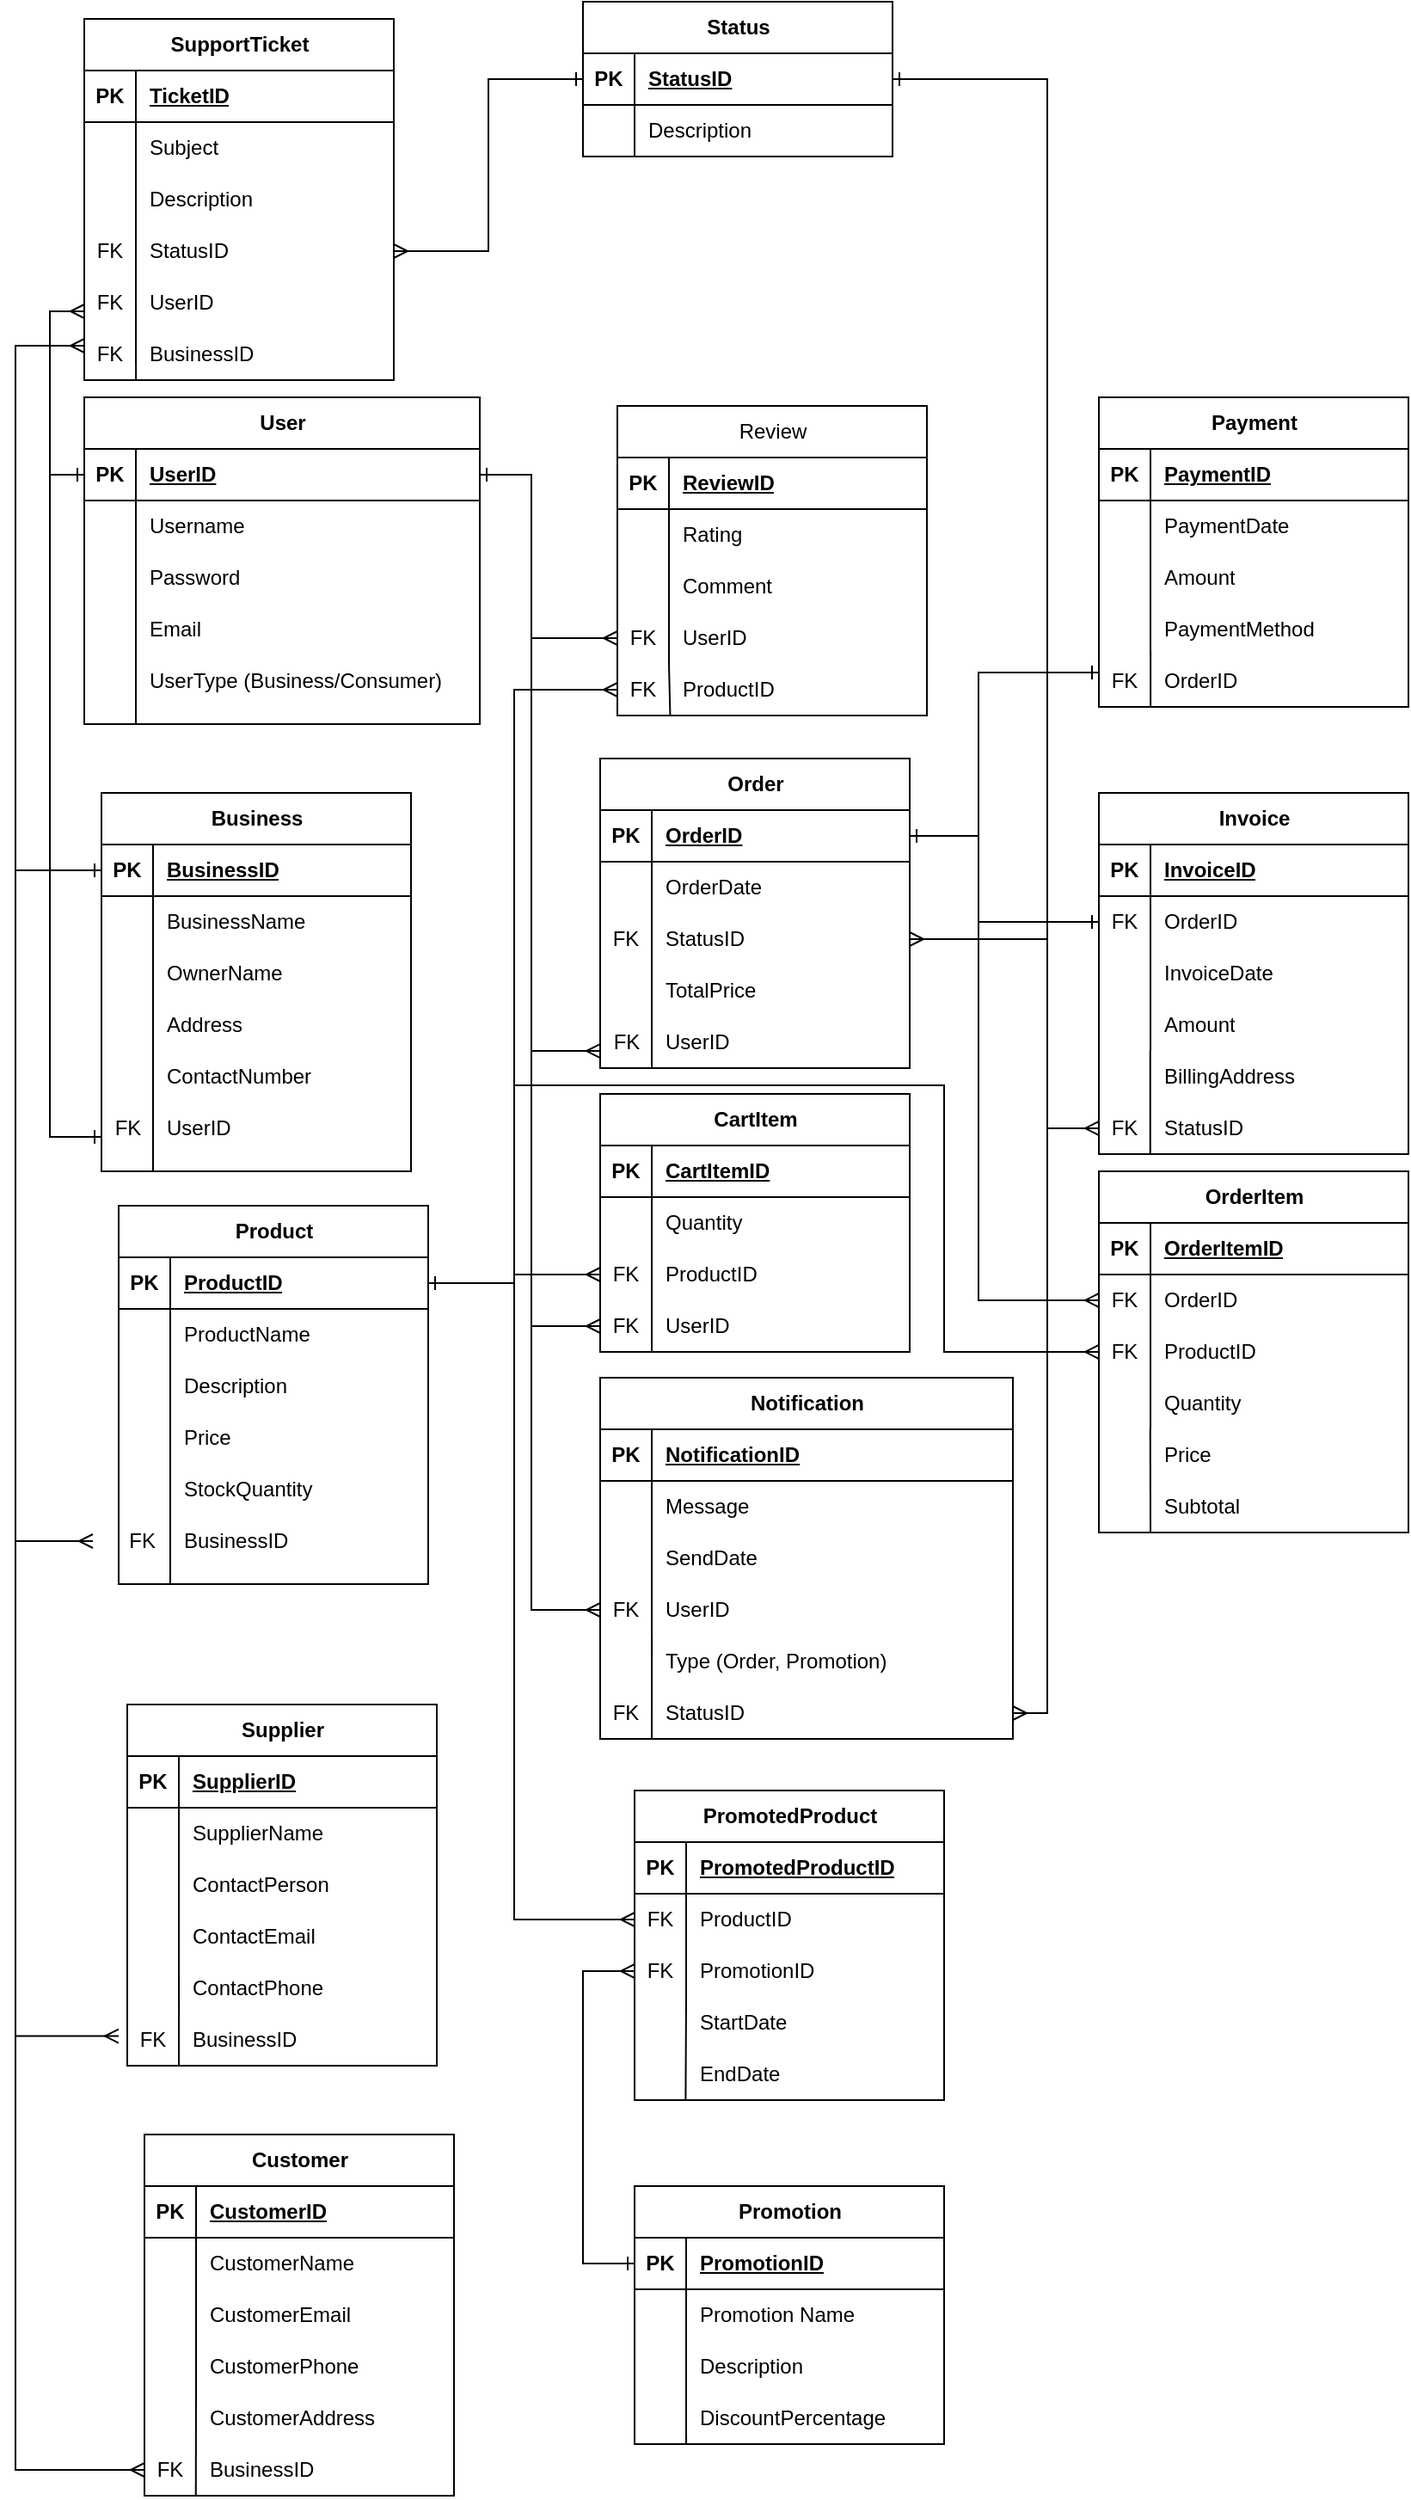 <mxfile version="21.6.8" type="device">
  <diagram id="R2lEEEUBdFMjLlhIrx00" name="Page-1">
    <mxGraphModel dx="738" dy="585" grid="1" gridSize="10" guides="1" tooltips="1" connect="1" arrows="1" fold="1" page="1" pageScale="1" pageWidth="850" pageHeight="1100" math="0" shadow="0" extFonts="Permanent Marker^https://fonts.googleapis.com/css?family=Permanent+Marker">
      <root>
        <mxCell id="0" />
        <mxCell id="1" parent="0" />
        <mxCell id="DOXmJgNx25OAnM6Lbmhb-27" value="" style="group" parent="1" vertex="1" connectable="0">
          <mxGeometry x="80" y="280" width="230" height="190" as="geometry" />
        </mxCell>
        <mxCell id="DOXmJgNx25OAnM6Lbmhb-25" value="" style="endArrow=none;html=1;rounded=0;" parent="DOXmJgNx25OAnM6Lbmhb-27" edge="1">
          <mxGeometry width="50" height="50" relative="1" as="geometry">
            <mxPoint x="30" y="190" as="sourcePoint" />
            <mxPoint x="30" y="150" as="targetPoint" />
          </mxGeometry>
        </mxCell>
        <mxCell id="DOXmJgNx25OAnM6Lbmhb-26" value="" style="group" parent="DOXmJgNx25OAnM6Lbmhb-27" vertex="1" connectable="0">
          <mxGeometry width="230" height="190" as="geometry" />
        </mxCell>
        <mxCell id="DOXmJgNx25OAnM6Lbmhb-8" value="User" style="shape=table;startSize=30;container=1;collapsible=1;childLayout=tableLayout;fixedRows=1;rowLines=0;fontStyle=1;align=center;resizeLast=1;html=1;" parent="DOXmJgNx25OAnM6Lbmhb-26" vertex="1">
          <mxGeometry width="230" height="190" as="geometry" />
        </mxCell>
        <mxCell id="DOXmJgNx25OAnM6Lbmhb-9" value="" style="shape=tableRow;horizontal=0;startSize=0;swimlaneHead=0;swimlaneBody=0;fillColor=none;collapsible=0;dropTarget=0;points=[[0,0.5],[1,0.5]];portConstraint=eastwest;top=0;left=0;right=0;bottom=1;" parent="DOXmJgNx25OAnM6Lbmhb-8" vertex="1">
          <mxGeometry y="30" width="230" height="30" as="geometry" />
        </mxCell>
        <mxCell id="DOXmJgNx25OAnM6Lbmhb-10" value="PK" style="shape=partialRectangle;connectable=0;fillColor=none;top=0;left=0;bottom=0;right=0;fontStyle=1;overflow=hidden;whiteSpace=wrap;html=1;" parent="DOXmJgNx25OAnM6Lbmhb-9" vertex="1">
          <mxGeometry width="30.0" height="30" as="geometry">
            <mxRectangle width="30.0" height="30" as="alternateBounds" />
          </mxGeometry>
        </mxCell>
        <mxCell id="DOXmJgNx25OAnM6Lbmhb-11" value="UserID" style="shape=partialRectangle;connectable=0;fillColor=none;top=0;left=0;bottom=0;right=0;align=left;spacingLeft=6;fontStyle=5;overflow=hidden;whiteSpace=wrap;html=1;" parent="DOXmJgNx25OAnM6Lbmhb-9" vertex="1">
          <mxGeometry x="30.0" width="200.0" height="30" as="geometry">
            <mxRectangle width="200.0" height="30" as="alternateBounds" />
          </mxGeometry>
        </mxCell>
        <mxCell id="DOXmJgNx25OAnM6Lbmhb-12" value="" style="shape=tableRow;horizontal=0;startSize=0;swimlaneHead=0;swimlaneBody=0;fillColor=none;collapsible=0;dropTarget=0;points=[[0,0.5],[1,0.5]];portConstraint=eastwest;top=0;left=0;right=0;bottom=0;" parent="DOXmJgNx25OAnM6Lbmhb-8" vertex="1">
          <mxGeometry y="60" width="230" height="30" as="geometry" />
        </mxCell>
        <mxCell id="DOXmJgNx25OAnM6Lbmhb-13" value="" style="shape=partialRectangle;connectable=0;fillColor=none;top=0;left=0;bottom=0;right=0;editable=1;overflow=hidden;whiteSpace=wrap;html=1;" parent="DOXmJgNx25OAnM6Lbmhb-12" vertex="1">
          <mxGeometry width="30.0" height="30" as="geometry">
            <mxRectangle width="30.0" height="30" as="alternateBounds" />
          </mxGeometry>
        </mxCell>
        <mxCell id="DOXmJgNx25OAnM6Lbmhb-14" value="Username" style="shape=partialRectangle;connectable=0;fillColor=none;top=0;left=0;bottom=0;right=0;align=left;spacingLeft=6;overflow=hidden;whiteSpace=wrap;html=1;" parent="DOXmJgNx25OAnM6Lbmhb-12" vertex="1">
          <mxGeometry x="30.0" width="200.0" height="30" as="geometry">
            <mxRectangle width="200.0" height="30" as="alternateBounds" />
          </mxGeometry>
        </mxCell>
        <mxCell id="DOXmJgNx25OAnM6Lbmhb-15" value="" style="shape=tableRow;horizontal=0;startSize=0;swimlaneHead=0;swimlaneBody=0;fillColor=none;collapsible=0;dropTarget=0;points=[[0,0.5],[1,0.5]];portConstraint=eastwest;top=0;left=0;right=0;bottom=0;" parent="DOXmJgNx25OAnM6Lbmhb-8" vertex="1">
          <mxGeometry y="90" width="230" height="30" as="geometry" />
        </mxCell>
        <mxCell id="DOXmJgNx25OAnM6Lbmhb-16" value="" style="shape=partialRectangle;connectable=0;fillColor=none;top=0;left=0;bottom=0;right=0;editable=1;overflow=hidden;whiteSpace=wrap;html=1;" parent="DOXmJgNx25OAnM6Lbmhb-15" vertex="1">
          <mxGeometry width="30.0" height="30" as="geometry">
            <mxRectangle width="30.0" height="30" as="alternateBounds" />
          </mxGeometry>
        </mxCell>
        <mxCell id="DOXmJgNx25OAnM6Lbmhb-17" value="Password" style="shape=partialRectangle;connectable=0;fillColor=none;top=0;left=0;bottom=0;right=0;align=left;spacingLeft=6;overflow=hidden;whiteSpace=wrap;html=1;" parent="DOXmJgNx25OAnM6Lbmhb-15" vertex="1">
          <mxGeometry x="30.0" width="200.0" height="30" as="geometry">
            <mxRectangle width="200.0" height="30" as="alternateBounds" />
          </mxGeometry>
        </mxCell>
        <mxCell id="DOXmJgNx25OAnM6Lbmhb-18" value="" style="shape=tableRow;horizontal=0;startSize=0;swimlaneHead=0;swimlaneBody=0;fillColor=none;collapsible=0;dropTarget=0;points=[[0,0.5],[1,0.5]];portConstraint=eastwest;top=0;left=0;right=0;bottom=0;" parent="DOXmJgNx25OAnM6Lbmhb-8" vertex="1">
          <mxGeometry y="120" width="230" height="30" as="geometry" />
        </mxCell>
        <mxCell id="DOXmJgNx25OAnM6Lbmhb-19" value="" style="shape=partialRectangle;connectable=0;fillColor=none;top=0;left=0;bottom=0;right=0;editable=1;overflow=hidden;whiteSpace=wrap;html=1;" parent="DOXmJgNx25OAnM6Lbmhb-18" vertex="1">
          <mxGeometry width="30.0" height="30" as="geometry">
            <mxRectangle width="30.0" height="30" as="alternateBounds" />
          </mxGeometry>
        </mxCell>
        <mxCell id="DOXmJgNx25OAnM6Lbmhb-20" value="Email" style="shape=partialRectangle;connectable=0;fillColor=none;top=0;left=0;bottom=0;right=0;align=left;spacingLeft=6;overflow=hidden;whiteSpace=wrap;html=1;" parent="DOXmJgNx25OAnM6Lbmhb-18" vertex="1">
          <mxGeometry x="30.0" width="200.0" height="30" as="geometry">
            <mxRectangle width="200.0" height="30" as="alternateBounds" />
          </mxGeometry>
        </mxCell>
        <mxCell id="DOXmJgNx25OAnM6Lbmhb-23" value="UserType (Business/Consumer)" style="shape=partialRectangle;connectable=0;fillColor=none;top=0;left=0;bottom=0;right=0;align=left;spacingLeft=6;overflow=hidden;whiteSpace=wrap;html=1;" parent="DOXmJgNx25OAnM6Lbmhb-26" vertex="1">
          <mxGeometry x="30" y="150" width="190" height="30" as="geometry">
            <mxRectangle width="150.0" height="30" as="alternateBounds" />
          </mxGeometry>
        </mxCell>
        <mxCell id="DOXmJgNx25OAnM6Lbmhb-46" value="" style="group" parent="1" vertex="1" connectable="0">
          <mxGeometry x="90" y="510" width="180" height="220" as="geometry" />
        </mxCell>
        <mxCell id="DOXmJgNx25OAnM6Lbmhb-42" value="" style="endArrow=none;html=1;rounded=0;" parent="DOXmJgNx25OAnM6Lbmhb-46" edge="1">
          <mxGeometry width="50" height="50" relative="1" as="geometry">
            <mxPoint x="30" y="220" as="sourcePoint" />
            <mxPoint x="30" y="150" as="targetPoint" />
          </mxGeometry>
        </mxCell>
        <mxCell id="DOXmJgNx25OAnM6Lbmhb-45" value="" style="group" parent="DOXmJgNx25OAnM6Lbmhb-46" vertex="1" connectable="0">
          <mxGeometry width="180" height="220" as="geometry" />
        </mxCell>
        <mxCell id="DOXmJgNx25OAnM6Lbmhb-43" value="ContactNumber" style="shape=partialRectangle;connectable=0;fillColor=none;top=0;left=0;bottom=0;right=0;align=left;spacingLeft=6;overflow=hidden;whiteSpace=wrap;html=1;" parent="DOXmJgNx25OAnM6Lbmhb-45" vertex="1">
          <mxGeometry x="30" y="150" width="150" height="30" as="geometry">
            <mxRectangle width="150" height="30" as="alternateBounds" />
          </mxGeometry>
        </mxCell>
        <mxCell id="DOXmJgNx25OAnM6Lbmhb-44" value="UserID" style="shape=partialRectangle;connectable=0;fillColor=none;top=0;left=0;bottom=0;right=0;align=left;spacingLeft=6;overflow=hidden;whiteSpace=wrap;html=1;" parent="DOXmJgNx25OAnM6Lbmhb-45" vertex="1">
          <mxGeometry x="30" y="180" width="150" height="30" as="geometry">
            <mxRectangle width="150" height="30" as="alternateBounds" />
          </mxGeometry>
        </mxCell>
        <mxCell id="DOXmJgNx25OAnM6Lbmhb-48" value="" style="group" parent="DOXmJgNx25OAnM6Lbmhb-45" vertex="1" connectable="0">
          <mxGeometry x="-15" width="195" height="220" as="geometry" />
        </mxCell>
        <mxCell id="DOXmJgNx25OAnM6Lbmhb-29" value="Business" style="shape=table;startSize=30;container=1;collapsible=1;childLayout=tableLayout;fixedRows=1;rowLines=0;fontStyle=1;align=center;resizeLast=1;html=1;" parent="DOXmJgNx25OAnM6Lbmhb-48" vertex="1">
          <mxGeometry x="15" width="180" height="220" as="geometry">
            <mxRectangle x="15" width="90" height="30" as="alternateBounds" />
          </mxGeometry>
        </mxCell>
        <mxCell id="DOXmJgNx25OAnM6Lbmhb-30" value="" style="shape=tableRow;horizontal=0;startSize=0;swimlaneHead=0;swimlaneBody=0;fillColor=none;collapsible=0;dropTarget=0;points=[[0,0.5],[1,0.5]];portConstraint=eastwest;top=0;left=0;right=0;bottom=1;" parent="DOXmJgNx25OAnM6Lbmhb-29" vertex="1">
          <mxGeometry y="30" width="180" height="30" as="geometry" />
        </mxCell>
        <mxCell id="DOXmJgNx25OAnM6Lbmhb-31" value="PK" style="shape=partialRectangle;connectable=0;fillColor=none;top=0;left=0;bottom=0;right=0;fontStyle=1;overflow=hidden;whiteSpace=wrap;html=1;" parent="DOXmJgNx25OAnM6Lbmhb-30" vertex="1">
          <mxGeometry width="30" height="30" as="geometry">
            <mxRectangle width="30" height="30" as="alternateBounds" />
          </mxGeometry>
        </mxCell>
        <mxCell id="DOXmJgNx25OAnM6Lbmhb-32" value="BusinessID" style="shape=partialRectangle;connectable=0;fillColor=none;top=0;left=0;bottom=0;right=0;align=left;spacingLeft=6;fontStyle=5;overflow=hidden;whiteSpace=wrap;html=1;" parent="DOXmJgNx25OAnM6Lbmhb-30" vertex="1">
          <mxGeometry x="30" width="150" height="30" as="geometry">
            <mxRectangle width="150" height="30" as="alternateBounds" />
          </mxGeometry>
        </mxCell>
        <mxCell id="DOXmJgNx25OAnM6Lbmhb-33" value="" style="shape=tableRow;horizontal=0;startSize=0;swimlaneHead=0;swimlaneBody=0;fillColor=none;collapsible=0;dropTarget=0;points=[[0,0.5],[1,0.5]];portConstraint=eastwest;top=0;left=0;right=0;bottom=0;" parent="DOXmJgNx25OAnM6Lbmhb-29" vertex="1">
          <mxGeometry y="60" width="180" height="30" as="geometry" />
        </mxCell>
        <mxCell id="DOXmJgNx25OAnM6Lbmhb-34" value="" style="shape=partialRectangle;connectable=0;fillColor=none;top=0;left=0;bottom=0;right=0;editable=1;overflow=hidden;whiteSpace=wrap;html=1;" parent="DOXmJgNx25OAnM6Lbmhb-33" vertex="1">
          <mxGeometry width="30" height="30" as="geometry">
            <mxRectangle width="30" height="30" as="alternateBounds" />
          </mxGeometry>
        </mxCell>
        <mxCell id="DOXmJgNx25OAnM6Lbmhb-35" value="BusinessName" style="shape=partialRectangle;connectable=0;fillColor=none;top=0;left=0;bottom=0;right=0;align=left;spacingLeft=6;overflow=hidden;whiteSpace=wrap;html=1;" parent="DOXmJgNx25OAnM6Lbmhb-33" vertex="1">
          <mxGeometry x="30" width="150" height="30" as="geometry">
            <mxRectangle width="150" height="30" as="alternateBounds" />
          </mxGeometry>
        </mxCell>
        <mxCell id="DOXmJgNx25OAnM6Lbmhb-36" value="" style="shape=tableRow;horizontal=0;startSize=0;swimlaneHead=0;swimlaneBody=0;fillColor=none;collapsible=0;dropTarget=0;points=[[0,0.5],[1,0.5]];portConstraint=eastwest;top=0;left=0;right=0;bottom=0;" parent="DOXmJgNx25OAnM6Lbmhb-29" vertex="1">
          <mxGeometry y="90" width="180" height="30" as="geometry" />
        </mxCell>
        <mxCell id="DOXmJgNx25OAnM6Lbmhb-37" value="" style="shape=partialRectangle;connectable=0;fillColor=none;top=0;left=0;bottom=0;right=0;editable=1;overflow=hidden;whiteSpace=wrap;html=1;" parent="DOXmJgNx25OAnM6Lbmhb-36" vertex="1">
          <mxGeometry width="30" height="30" as="geometry">
            <mxRectangle width="30" height="30" as="alternateBounds" />
          </mxGeometry>
        </mxCell>
        <mxCell id="DOXmJgNx25OAnM6Lbmhb-38" value="OwnerName" style="shape=partialRectangle;connectable=0;fillColor=none;top=0;left=0;bottom=0;right=0;align=left;spacingLeft=6;overflow=hidden;whiteSpace=wrap;html=1;" parent="DOXmJgNx25OAnM6Lbmhb-36" vertex="1">
          <mxGeometry x="30" width="150" height="30" as="geometry">
            <mxRectangle width="150" height="30" as="alternateBounds" />
          </mxGeometry>
        </mxCell>
        <mxCell id="DOXmJgNx25OAnM6Lbmhb-39" value="" style="shape=tableRow;horizontal=0;startSize=0;swimlaneHead=0;swimlaneBody=0;fillColor=none;collapsible=0;dropTarget=0;points=[[0,0.5],[1,0.5]];portConstraint=eastwest;top=0;left=0;right=0;bottom=0;" parent="DOXmJgNx25OAnM6Lbmhb-29" vertex="1">
          <mxGeometry y="120" width="180" height="30" as="geometry" />
        </mxCell>
        <mxCell id="DOXmJgNx25OAnM6Lbmhb-40" value="" style="shape=partialRectangle;connectable=0;fillColor=none;top=0;left=0;bottom=0;right=0;editable=1;overflow=hidden;whiteSpace=wrap;html=1;" parent="DOXmJgNx25OAnM6Lbmhb-39" vertex="1">
          <mxGeometry width="30" height="30" as="geometry">
            <mxRectangle width="30" height="30" as="alternateBounds" />
          </mxGeometry>
        </mxCell>
        <mxCell id="DOXmJgNx25OAnM6Lbmhb-41" value="Address" style="shape=partialRectangle;connectable=0;fillColor=none;top=0;left=0;bottom=0;right=0;align=left;spacingLeft=6;overflow=hidden;whiteSpace=wrap;html=1;" parent="DOXmJgNx25OAnM6Lbmhb-39" vertex="1">
          <mxGeometry x="30" width="150" height="30" as="geometry">
            <mxRectangle width="150" height="30" as="alternateBounds" />
          </mxGeometry>
        </mxCell>
        <mxCell id="DOXmJgNx25OAnM6Lbmhb-47" value="&amp;nbsp; &amp;nbsp;FK" style="text;html=1;align=center;verticalAlign=middle;resizable=0;points=[];autosize=1;strokeColor=none;fillColor=none;" parent="DOXmJgNx25OAnM6Lbmhb-48" vertex="1">
          <mxGeometry y="180" width="50" height="30" as="geometry" />
        </mxCell>
        <mxCell id="DOXmJgNx25OAnM6Lbmhb-191" style="edgeStyle=orthogonalEdgeStyle;rounded=0;orthogonalLoop=1;jettySize=auto;html=1;startArrow=ERone;startFill=0;endArrow=ERmany;endFill=0;" parent="DOXmJgNx25OAnM6Lbmhb-48" source="DOXmJgNx25OAnM6Lbmhb-30" edge="1">
          <mxGeometry relative="1" as="geometry">
            <mxPoint x="5" y="-260" as="targetPoint" />
            <Array as="points">
              <mxPoint x="-35" y="45" />
              <mxPoint x="-35" y="-260" />
            </Array>
          </mxGeometry>
        </mxCell>
        <mxCell id="cC9gz4I-F6fsXsZ66nNf-110" style="edgeStyle=orthogonalEdgeStyle;rounded=0;orthogonalLoop=1;jettySize=auto;html=1;startArrow=ERone;startFill=0;endArrow=ERmany;endFill=0;" parent="DOXmJgNx25OAnM6Lbmhb-48" source="DOXmJgNx25OAnM6Lbmhb-30" edge="1">
          <mxGeometry relative="1" as="geometry">
            <mxPoint x="25" y="722.759" as="targetPoint" />
            <Array as="points">
              <mxPoint x="-35" y="45" />
              <mxPoint x="-35" y="723" />
            </Array>
          </mxGeometry>
        </mxCell>
        <mxCell id="DOXmJgNx25OAnM6Lbmhb-66" value="" style="group" parent="1" vertex="1" connectable="0">
          <mxGeometry x="100" y="750" width="180" height="220" as="geometry" />
        </mxCell>
        <mxCell id="DOXmJgNx25OAnM6Lbmhb-62" value="" style="endArrow=none;html=1;rounded=0;" parent="DOXmJgNx25OAnM6Lbmhb-66" edge="1">
          <mxGeometry width="50" height="50" relative="1" as="geometry">
            <mxPoint x="30" y="220" as="sourcePoint" />
            <mxPoint x="30" y="150" as="targetPoint" />
          </mxGeometry>
        </mxCell>
        <mxCell id="DOXmJgNx25OAnM6Lbmhb-65" value="" style="group" parent="DOXmJgNx25OAnM6Lbmhb-66" vertex="1" connectable="0">
          <mxGeometry width="180" height="220" as="geometry" />
        </mxCell>
        <mxCell id="DOXmJgNx25OAnM6Lbmhb-64" value="BusinessID" style="shape=partialRectangle;connectable=0;fillColor=none;top=0;left=0;bottom=0;right=0;align=left;spacingLeft=6;overflow=hidden;whiteSpace=wrap;html=1;" parent="DOXmJgNx25OAnM6Lbmhb-65" vertex="1">
          <mxGeometry x="30" y="180" width="150" height="30" as="geometry">
            <mxRectangle width="150" height="30" as="alternateBounds" />
          </mxGeometry>
        </mxCell>
        <mxCell id="DOXmJgNx25OAnM6Lbmhb-68" value="" style="group" parent="DOXmJgNx25OAnM6Lbmhb-65" vertex="1" connectable="0">
          <mxGeometry x="-15" width="195" height="220" as="geometry" />
        </mxCell>
        <mxCell id="DOXmJgNx25OAnM6Lbmhb-49" value="Product" style="shape=table;startSize=30;container=1;collapsible=1;childLayout=tableLayout;fixedRows=1;rowLines=0;fontStyle=1;align=center;resizeLast=1;html=1;" parent="DOXmJgNx25OAnM6Lbmhb-68" vertex="1">
          <mxGeometry x="15" width="180" height="220" as="geometry" />
        </mxCell>
        <mxCell id="DOXmJgNx25OAnM6Lbmhb-50" value="" style="shape=tableRow;horizontal=0;startSize=0;swimlaneHead=0;swimlaneBody=0;fillColor=none;collapsible=0;dropTarget=0;points=[[0,0.5],[1,0.5]];portConstraint=eastwest;top=0;left=0;right=0;bottom=1;" parent="DOXmJgNx25OAnM6Lbmhb-49" vertex="1">
          <mxGeometry y="30" width="180" height="30" as="geometry" />
        </mxCell>
        <mxCell id="DOXmJgNx25OAnM6Lbmhb-51" value="PK" style="shape=partialRectangle;connectable=0;fillColor=none;top=0;left=0;bottom=0;right=0;fontStyle=1;overflow=hidden;whiteSpace=wrap;html=1;" parent="DOXmJgNx25OAnM6Lbmhb-50" vertex="1">
          <mxGeometry width="30" height="30" as="geometry">
            <mxRectangle width="30" height="30" as="alternateBounds" />
          </mxGeometry>
        </mxCell>
        <mxCell id="DOXmJgNx25OAnM6Lbmhb-52" value="ProductID" style="shape=partialRectangle;connectable=0;fillColor=none;top=0;left=0;bottom=0;right=0;align=left;spacingLeft=6;fontStyle=5;overflow=hidden;whiteSpace=wrap;html=1;" parent="DOXmJgNx25OAnM6Lbmhb-50" vertex="1">
          <mxGeometry x="30" width="150" height="30" as="geometry">
            <mxRectangle width="150" height="30" as="alternateBounds" />
          </mxGeometry>
        </mxCell>
        <mxCell id="DOXmJgNx25OAnM6Lbmhb-53" value="" style="shape=tableRow;horizontal=0;startSize=0;swimlaneHead=0;swimlaneBody=0;fillColor=none;collapsible=0;dropTarget=0;points=[[0,0.5],[1,0.5]];portConstraint=eastwest;top=0;left=0;right=0;bottom=0;" parent="DOXmJgNx25OAnM6Lbmhb-49" vertex="1">
          <mxGeometry y="60" width="180" height="30" as="geometry" />
        </mxCell>
        <mxCell id="DOXmJgNx25OAnM6Lbmhb-54" value="" style="shape=partialRectangle;connectable=0;fillColor=none;top=0;left=0;bottom=0;right=0;editable=1;overflow=hidden;whiteSpace=wrap;html=1;" parent="DOXmJgNx25OAnM6Lbmhb-53" vertex="1">
          <mxGeometry width="30" height="30" as="geometry">
            <mxRectangle width="30" height="30" as="alternateBounds" />
          </mxGeometry>
        </mxCell>
        <mxCell id="DOXmJgNx25OAnM6Lbmhb-55" value="ProductName" style="shape=partialRectangle;connectable=0;fillColor=none;top=0;left=0;bottom=0;right=0;align=left;spacingLeft=6;overflow=hidden;whiteSpace=wrap;html=1;" parent="DOXmJgNx25OAnM6Lbmhb-53" vertex="1">
          <mxGeometry x="30" width="150" height="30" as="geometry">
            <mxRectangle width="150" height="30" as="alternateBounds" />
          </mxGeometry>
        </mxCell>
        <mxCell id="DOXmJgNx25OAnM6Lbmhb-56" value="" style="shape=tableRow;horizontal=0;startSize=0;swimlaneHead=0;swimlaneBody=0;fillColor=none;collapsible=0;dropTarget=0;points=[[0,0.5],[1,0.5]];portConstraint=eastwest;top=0;left=0;right=0;bottom=0;" parent="DOXmJgNx25OAnM6Lbmhb-49" vertex="1">
          <mxGeometry y="90" width="180" height="30" as="geometry" />
        </mxCell>
        <mxCell id="DOXmJgNx25OAnM6Lbmhb-57" value="" style="shape=partialRectangle;connectable=0;fillColor=none;top=0;left=0;bottom=0;right=0;editable=1;overflow=hidden;whiteSpace=wrap;html=1;" parent="DOXmJgNx25OAnM6Lbmhb-56" vertex="1">
          <mxGeometry width="30" height="30" as="geometry">
            <mxRectangle width="30" height="30" as="alternateBounds" />
          </mxGeometry>
        </mxCell>
        <mxCell id="DOXmJgNx25OAnM6Lbmhb-58" value="Description" style="shape=partialRectangle;connectable=0;fillColor=none;top=0;left=0;bottom=0;right=0;align=left;spacingLeft=6;overflow=hidden;whiteSpace=wrap;html=1;" parent="DOXmJgNx25OAnM6Lbmhb-56" vertex="1">
          <mxGeometry x="30" width="150" height="30" as="geometry">
            <mxRectangle width="150" height="30" as="alternateBounds" />
          </mxGeometry>
        </mxCell>
        <mxCell id="DOXmJgNx25OAnM6Lbmhb-59" value="" style="shape=tableRow;horizontal=0;startSize=0;swimlaneHead=0;swimlaneBody=0;fillColor=none;collapsible=0;dropTarget=0;points=[[0,0.5],[1,0.5]];portConstraint=eastwest;top=0;left=0;right=0;bottom=0;" parent="DOXmJgNx25OAnM6Lbmhb-49" vertex="1">
          <mxGeometry y="120" width="180" height="30" as="geometry" />
        </mxCell>
        <mxCell id="DOXmJgNx25OAnM6Lbmhb-60" value="" style="shape=partialRectangle;connectable=0;fillColor=none;top=0;left=0;bottom=0;right=0;editable=1;overflow=hidden;whiteSpace=wrap;html=1;" parent="DOXmJgNx25OAnM6Lbmhb-59" vertex="1">
          <mxGeometry width="30" height="30" as="geometry">
            <mxRectangle width="30" height="30" as="alternateBounds" />
          </mxGeometry>
        </mxCell>
        <mxCell id="DOXmJgNx25OAnM6Lbmhb-61" value="Price" style="shape=partialRectangle;connectable=0;fillColor=none;top=0;left=0;bottom=0;right=0;align=left;spacingLeft=6;overflow=hidden;whiteSpace=wrap;html=1;" parent="DOXmJgNx25OAnM6Lbmhb-59" vertex="1">
          <mxGeometry x="30" width="150" height="30" as="geometry">
            <mxRectangle width="150" height="30" as="alternateBounds" />
          </mxGeometry>
        </mxCell>
        <mxCell id="DOXmJgNx25OAnM6Lbmhb-63" value="StockQuantity" style="shape=partialRectangle;connectable=0;fillColor=none;top=0;left=0;bottom=0;right=0;align=left;spacingLeft=6;overflow=hidden;whiteSpace=wrap;html=1;" parent="DOXmJgNx25OAnM6Lbmhb-68" vertex="1">
          <mxGeometry x="45" y="150" width="150" height="30" as="geometry">
            <mxRectangle width="150" height="30" as="alternateBounds" />
          </mxGeometry>
        </mxCell>
        <mxCell id="DOXmJgNx25OAnM6Lbmhb-67" value="&amp;nbsp; FK" style="text;html=1;align=center;verticalAlign=middle;resizable=0;points=[];autosize=1;strokeColor=none;fillColor=none;" parent="DOXmJgNx25OAnM6Lbmhb-68" vertex="1">
          <mxGeometry y="180" width="50" height="30" as="geometry" />
        </mxCell>
        <mxCell id="DOXmJgNx25OAnM6Lbmhb-186" style="edgeStyle=orthogonalEdgeStyle;rounded=0;orthogonalLoop=1;jettySize=auto;html=1;startArrow=ERone;startFill=0;endArrow=ERmany;endFill=0;" parent="DOXmJgNx25OAnM6Lbmhb-68" source="DOXmJgNx25OAnM6Lbmhb-50" edge="1">
          <mxGeometry relative="1" as="geometry">
            <mxPoint x="305" y="-300" as="targetPoint" />
            <Array as="points">
              <mxPoint x="245" y="45" />
              <mxPoint x="245" y="-300" />
            </Array>
          </mxGeometry>
        </mxCell>
        <mxCell id="DOXmJgNx25OAnM6Lbmhb-84" value="" style="group" parent="1" vertex="1" connectable="0">
          <mxGeometry x="380" y="490" width="180" height="180" as="geometry" />
        </mxCell>
        <mxCell id="DOXmJgNx25OAnM6Lbmhb-69" value="Order" style="shape=table;startSize=30;container=1;collapsible=1;childLayout=tableLayout;fixedRows=1;rowLines=0;fontStyle=1;align=center;resizeLast=1;html=1;" parent="DOXmJgNx25OAnM6Lbmhb-84" vertex="1">
          <mxGeometry width="180" height="180" as="geometry" />
        </mxCell>
        <mxCell id="DOXmJgNx25OAnM6Lbmhb-70" value="" style="shape=tableRow;horizontal=0;startSize=0;swimlaneHead=0;swimlaneBody=0;fillColor=none;collapsible=0;dropTarget=0;points=[[0,0.5],[1,0.5]];portConstraint=eastwest;top=0;left=0;right=0;bottom=1;" parent="DOXmJgNx25OAnM6Lbmhb-69" vertex="1">
          <mxGeometry y="30" width="180" height="30" as="geometry" />
        </mxCell>
        <mxCell id="DOXmJgNx25OAnM6Lbmhb-71" value="PK" style="shape=partialRectangle;connectable=0;fillColor=none;top=0;left=0;bottom=0;right=0;fontStyle=1;overflow=hidden;whiteSpace=wrap;html=1;" parent="DOXmJgNx25OAnM6Lbmhb-70" vertex="1">
          <mxGeometry width="30" height="30" as="geometry">
            <mxRectangle width="30" height="30" as="alternateBounds" />
          </mxGeometry>
        </mxCell>
        <mxCell id="DOXmJgNx25OAnM6Lbmhb-72" value="OrderID" style="shape=partialRectangle;connectable=0;fillColor=none;top=0;left=0;bottom=0;right=0;align=left;spacingLeft=6;fontStyle=5;overflow=hidden;whiteSpace=wrap;html=1;" parent="DOXmJgNx25OAnM6Lbmhb-70" vertex="1">
          <mxGeometry x="30" width="150" height="30" as="geometry">
            <mxRectangle width="150" height="30" as="alternateBounds" />
          </mxGeometry>
        </mxCell>
        <mxCell id="DOXmJgNx25OAnM6Lbmhb-73" value="" style="shape=tableRow;horizontal=0;startSize=0;swimlaneHead=0;swimlaneBody=0;fillColor=none;collapsible=0;dropTarget=0;points=[[0,0.5],[1,0.5]];portConstraint=eastwest;top=0;left=0;right=0;bottom=0;" parent="DOXmJgNx25OAnM6Lbmhb-69" vertex="1">
          <mxGeometry y="60" width="180" height="30" as="geometry" />
        </mxCell>
        <mxCell id="DOXmJgNx25OAnM6Lbmhb-74" value="" style="shape=partialRectangle;connectable=0;fillColor=none;top=0;left=0;bottom=0;right=0;editable=1;overflow=hidden;whiteSpace=wrap;html=1;" parent="DOXmJgNx25OAnM6Lbmhb-73" vertex="1">
          <mxGeometry width="30" height="30" as="geometry">
            <mxRectangle width="30" height="30" as="alternateBounds" />
          </mxGeometry>
        </mxCell>
        <mxCell id="DOXmJgNx25OAnM6Lbmhb-75" value="OrderDate" style="shape=partialRectangle;connectable=0;fillColor=none;top=0;left=0;bottom=0;right=0;align=left;spacingLeft=6;overflow=hidden;whiteSpace=wrap;html=1;" parent="DOXmJgNx25OAnM6Lbmhb-73" vertex="1">
          <mxGeometry x="30" width="150" height="30" as="geometry">
            <mxRectangle width="150" height="30" as="alternateBounds" />
          </mxGeometry>
        </mxCell>
        <mxCell id="DOXmJgNx25OAnM6Lbmhb-76" value="" style="shape=tableRow;horizontal=0;startSize=0;swimlaneHead=0;swimlaneBody=0;fillColor=none;collapsible=0;dropTarget=0;points=[[0,0.5],[1,0.5]];portConstraint=eastwest;top=0;left=0;right=0;bottom=0;" parent="DOXmJgNx25OAnM6Lbmhb-69" vertex="1">
          <mxGeometry y="90" width="180" height="30" as="geometry" />
        </mxCell>
        <mxCell id="DOXmJgNx25OAnM6Lbmhb-77" value="FK" style="shape=partialRectangle;connectable=0;fillColor=none;top=0;left=0;bottom=0;right=0;editable=1;overflow=hidden;whiteSpace=wrap;html=1;" parent="DOXmJgNx25OAnM6Lbmhb-76" vertex="1">
          <mxGeometry width="30" height="30" as="geometry">
            <mxRectangle width="30" height="30" as="alternateBounds" />
          </mxGeometry>
        </mxCell>
        <mxCell id="DOXmJgNx25OAnM6Lbmhb-78" value="StatusID" style="shape=partialRectangle;connectable=0;fillColor=none;top=0;left=0;bottom=0;right=0;align=left;spacingLeft=6;overflow=hidden;whiteSpace=wrap;html=1;" parent="DOXmJgNx25OAnM6Lbmhb-76" vertex="1">
          <mxGeometry x="30" width="150" height="30" as="geometry">
            <mxRectangle width="150" height="30" as="alternateBounds" />
          </mxGeometry>
        </mxCell>
        <mxCell id="DOXmJgNx25OAnM6Lbmhb-79" value="" style="shape=tableRow;horizontal=0;startSize=0;swimlaneHead=0;swimlaneBody=0;fillColor=none;collapsible=0;dropTarget=0;points=[[0,0.5],[1,0.5]];portConstraint=eastwest;top=0;left=0;right=0;bottom=0;" parent="DOXmJgNx25OAnM6Lbmhb-69" vertex="1">
          <mxGeometry y="120" width="180" height="30" as="geometry" />
        </mxCell>
        <mxCell id="DOXmJgNx25OAnM6Lbmhb-80" value="" style="shape=partialRectangle;connectable=0;fillColor=none;top=0;left=0;bottom=0;right=0;editable=1;overflow=hidden;whiteSpace=wrap;html=1;" parent="DOXmJgNx25OAnM6Lbmhb-79" vertex="1">
          <mxGeometry width="30" height="30" as="geometry">
            <mxRectangle width="30" height="30" as="alternateBounds" />
          </mxGeometry>
        </mxCell>
        <mxCell id="DOXmJgNx25OAnM6Lbmhb-81" value="TotalPrice" style="shape=partialRectangle;connectable=0;fillColor=none;top=0;left=0;bottom=0;right=0;align=left;spacingLeft=6;overflow=hidden;whiteSpace=wrap;html=1;" parent="DOXmJgNx25OAnM6Lbmhb-79" vertex="1">
          <mxGeometry x="30" width="150" height="30" as="geometry">
            <mxRectangle width="150" height="30" as="alternateBounds" />
          </mxGeometry>
        </mxCell>
        <mxCell id="DOXmJgNx25OAnM6Lbmhb-82" value="UserID" style="shape=partialRectangle;connectable=0;fillColor=none;top=0;left=0;bottom=0;right=0;align=left;spacingLeft=6;overflow=hidden;whiteSpace=wrap;html=1;" parent="DOXmJgNx25OAnM6Lbmhb-84" vertex="1">
          <mxGeometry x="30" y="150" width="150" height="30" as="geometry">
            <mxRectangle width="150" height="30" as="alternateBounds" />
          </mxGeometry>
        </mxCell>
        <mxCell id="DOXmJgNx25OAnM6Lbmhb-83" value="" style="endArrow=none;html=1;rounded=0;" parent="DOXmJgNx25OAnM6Lbmhb-84" edge="1">
          <mxGeometry width="50" height="50" relative="1" as="geometry">
            <mxPoint x="30" y="180" as="sourcePoint" />
            <mxPoint x="30" y="150" as="targetPoint" />
          </mxGeometry>
        </mxCell>
        <mxCell id="DOXmJgNx25OAnM6Lbmhb-85" value="&amp;nbsp; &amp;nbsp;FK" style="text;html=1;align=center;verticalAlign=middle;resizable=0;points=[];autosize=1;strokeColor=none;fillColor=none;" parent="DOXmJgNx25OAnM6Lbmhb-84" vertex="1">
          <mxGeometry x="-15" y="150" width="50" height="30" as="geometry" />
        </mxCell>
        <mxCell id="DOXmJgNx25OAnM6Lbmhb-189" style="edgeStyle=orthogonalEdgeStyle;rounded=0;orthogonalLoop=1;jettySize=auto;html=1;startArrow=ERone;startFill=0;endArrow=ERone;endFill=0;" parent="DOXmJgNx25OAnM6Lbmhb-84" source="DOXmJgNx25OAnM6Lbmhb-70" edge="1">
          <mxGeometry relative="1" as="geometry">
            <mxPoint x="290" y="-50" as="targetPoint" />
            <Array as="points">
              <mxPoint x="220" y="45" />
              <mxPoint x="220" y="-50" />
            </Array>
          </mxGeometry>
        </mxCell>
        <mxCell id="DOXmJgNx25OAnM6Lbmhb-86" value="CartItem" style="shape=table;startSize=30;container=1;collapsible=1;childLayout=tableLayout;fixedRows=1;rowLines=0;fontStyle=1;align=center;resizeLast=1;html=1;" parent="1" vertex="1">
          <mxGeometry x="380" y="685" width="180" height="150" as="geometry" />
        </mxCell>
        <mxCell id="DOXmJgNx25OAnM6Lbmhb-87" value="" style="shape=tableRow;horizontal=0;startSize=0;swimlaneHead=0;swimlaneBody=0;fillColor=none;collapsible=0;dropTarget=0;points=[[0,0.5],[1,0.5]];portConstraint=eastwest;top=0;left=0;right=0;bottom=1;" parent="DOXmJgNx25OAnM6Lbmhb-86" vertex="1">
          <mxGeometry y="30" width="180" height="30" as="geometry" />
        </mxCell>
        <mxCell id="DOXmJgNx25OAnM6Lbmhb-88" value="PK" style="shape=partialRectangle;connectable=0;fillColor=none;top=0;left=0;bottom=0;right=0;fontStyle=1;overflow=hidden;whiteSpace=wrap;html=1;" parent="DOXmJgNx25OAnM6Lbmhb-87" vertex="1">
          <mxGeometry width="30" height="30" as="geometry">
            <mxRectangle width="30" height="30" as="alternateBounds" />
          </mxGeometry>
        </mxCell>
        <mxCell id="DOXmJgNx25OAnM6Lbmhb-89" value="CartItemID" style="shape=partialRectangle;connectable=0;fillColor=none;top=0;left=0;bottom=0;right=0;align=left;spacingLeft=6;fontStyle=5;overflow=hidden;whiteSpace=wrap;html=1;" parent="DOXmJgNx25OAnM6Lbmhb-87" vertex="1">
          <mxGeometry x="30" width="150" height="30" as="geometry">
            <mxRectangle width="150" height="30" as="alternateBounds" />
          </mxGeometry>
        </mxCell>
        <mxCell id="DOXmJgNx25OAnM6Lbmhb-90" value="" style="shape=tableRow;horizontal=0;startSize=0;swimlaneHead=0;swimlaneBody=0;fillColor=none;collapsible=0;dropTarget=0;points=[[0,0.5],[1,0.5]];portConstraint=eastwest;top=0;left=0;right=0;bottom=0;" parent="DOXmJgNx25OAnM6Lbmhb-86" vertex="1">
          <mxGeometry y="60" width="180" height="30" as="geometry" />
        </mxCell>
        <mxCell id="DOXmJgNx25OAnM6Lbmhb-91" value="" style="shape=partialRectangle;connectable=0;fillColor=none;top=0;left=0;bottom=0;right=0;editable=1;overflow=hidden;whiteSpace=wrap;html=1;" parent="DOXmJgNx25OAnM6Lbmhb-90" vertex="1">
          <mxGeometry width="30" height="30" as="geometry">
            <mxRectangle width="30" height="30" as="alternateBounds" />
          </mxGeometry>
        </mxCell>
        <mxCell id="DOXmJgNx25OAnM6Lbmhb-92" value="Quantity" style="shape=partialRectangle;connectable=0;fillColor=none;top=0;left=0;bottom=0;right=0;align=left;spacingLeft=6;overflow=hidden;whiteSpace=wrap;html=1;" parent="DOXmJgNx25OAnM6Lbmhb-90" vertex="1">
          <mxGeometry x="30" width="150" height="30" as="geometry">
            <mxRectangle width="150" height="30" as="alternateBounds" />
          </mxGeometry>
        </mxCell>
        <mxCell id="DOXmJgNx25OAnM6Lbmhb-93" value="" style="shape=tableRow;horizontal=0;startSize=0;swimlaneHead=0;swimlaneBody=0;fillColor=none;collapsible=0;dropTarget=0;points=[[0,0.5],[1,0.5]];portConstraint=eastwest;top=0;left=0;right=0;bottom=0;" parent="DOXmJgNx25OAnM6Lbmhb-86" vertex="1">
          <mxGeometry y="90" width="180" height="30" as="geometry" />
        </mxCell>
        <mxCell id="DOXmJgNx25OAnM6Lbmhb-94" value="FK" style="shape=partialRectangle;connectable=0;fillColor=none;top=0;left=0;bottom=0;right=0;editable=1;overflow=hidden;whiteSpace=wrap;html=1;" parent="DOXmJgNx25OAnM6Lbmhb-93" vertex="1">
          <mxGeometry width="30" height="30" as="geometry">
            <mxRectangle width="30" height="30" as="alternateBounds" />
          </mxGeometry>
        </mxCell>
        <mxCell id="DOXmJgNx25OAnM6Lbmhb-95" value="ProductID" style="shape=partialRectangle;connectable=0;fillColor=none;top=0;left=0;bottom=0;right=0;align=left;spacingLeft=6;overflow=hidden;whiteSpace=wrap;html=1;" parent="DOXmJgNx25OAnM6Lbmhb-93" vertex="1">
          <mxGeometry x="30" width="150" height="30" as="geometry">
            <mxRectangle width="150" height="30" as="alternateBounds" />
          </mxGeometry>
        </mxCell>
        <mxCell id="DOXmJgNx25OAnM6Lbmhb-96" value="" style="shape=tableRow;horizontal=0;startSize=0;swimlaneHead=0;swimlaneBody=0;fillColor=none;collapsible=0;dropTarget=0;points=[[0,0.5],[1,0.5]];portConstraint=eastwest;top=0;left=0;right=0;bottom=0;" parent="DOXmJgNx25OAnM6Lbmhb-86" vertex="1">
          <mxGeometry y="120" width="180" height="30" as="geometry" />
        </mxCell>
        <mxCell id="DOXmJgNx25OAnM6Lbmhb-97" value="FK" style="shape=partialRectangle;connectable=0;fillColor=none;top=0;left=0;bottom=0;right=0;editable=1;overflow=hidden;whiteSpace=wrap;html=1;" parent="DOXmJgNx25OAnM6Lbmhb-96" vertex="1">
          <mxGeometry width="30" height="30" as="geometry">
            <mxRectangle width="30" height="30" as="alternateBounds" />
          </mxGeometry>
        </mxCell>
        <mxCell id="DOXmJgNx25OAnM6Lbmhb-98" value="UserID" style="shape=partialRectangle;connectable=0;fillColor=none;top=0;left=0;bottom=0;right=0;align=left;spacingLeft=6;overflow=hidden;whiteSpace=wrap;html=1;" parent="DOXmJgNx25OAnM6Lbmhb-96" vertex="1">
          <mxGeometry x="30" width="150" height="30" as="geometry">
            <mxRectangle width="150" height="30" as="alternateBounds" />
          </mxGeometry>
        </mxCell>
        <mxCell id="DOXmJgNx25OAnM6Lbmhb-112" value="" style="shape=tableRow;horizontal=0;startSize=0;swimlaneHead=0;swimlaneBody=0;fillColor=none;collapsible=0;dropTarget=0;points=[[0,0.5],[1,0.5]];portConstraint=eastwest;top=0;left=0;right=0;bottom=0;" parent="1" vertex="1">
          <mxGeometry x="100" y="820" width="180" height="30" as="geometry" />
        </mxCell>
        <mxCell id="DOXmJgNx25OAnM6Lbmhb-117" value="" style="group" parent="1" vertex="1" connectable="0">
          <mxGeometry x="390" y="285" width="180" height="180" as="geometry" />
        </mxCell>
        <mxCell id="DOXmJgNx25OAnM6Lbmhb-99" value="Review" style="shape=table;startSize=30;container=1;collapsible=1;childLayout=tableLayout;fixedRows=1;rowLines=0;fontStyle=0;align=center;resizeLast=1;html=1;" parent="DOXmJgNx25OAnM6Lbmhb-117" vertex="1">
          <mxGeometry width="180" height="180" as="geometry">
            <mxRectangle width="80" height="30" as="alternateBounds" />
          </mxGeometry>
        </mxCell>
        <mxCell id="DOXmJgNx25OAnM6Lbmhb-100" value="" style="shape=tableRow;horizontal=0;startSize=0;swimlaneHead=0;swimlaneBody=0;fillColor=none;collapsible=0;dropTarget=0;points=[[0,0.5],[1,0.5]];portConstraint=eastwest;top=0;left=0;right=0;bottom=1;" parent="DOXmJgNx25OAnM6Lbmhb-99" vertex="1">
          <mxGeometry y="30" width="180" height="30" as="geometry" />
        </mxCell>
        <mxCell id="DOXmJgNx25OAnM6Lbmhb-101" value="PK" style="shape=partialRectangle;connectable=0;fillColor=none;top=0;left=0;bottom=0;right=0;fontStyle=1;overflow=hidden;whiteSpace=wrap;html=1;" parent="DOXmJgNx25OAnM6Lbmhb-100" vertex="1">
          <mxGeometry width="30" height="30" as="geometry">
            <mxRectangle width="30" height="30" as="alternateBounds" />
          </mxGeometry>
        </mxCell>
        <mxCell id="DOXmJgNx25OAnM6Lbmhb-102" value="ReviewID" style="shape=partialRectangle;connectable=0;fillColor=none;top=0;left=0;bottom=0;right=0;align=left;spacingLeft=6;fontStyle=5;overflow=hidden;whiteSpace=wrap;html=1;" parent="DOXmJgNx25OAnM6Lbmhb-100" vertex="1">
          <mxGeometry x="30" width="150" height="30" as="geometry">
            <mxRectangle width="150" height="30" as="alternateBounds" />
          </mxGeometry>
        </mxCell>
        <mxCell id="DOXmJgNx25OAnM6Lbmhb-103" value="" style="shape=tableRow;horizontal=0;startSize=0;swimlaneHead=0;swimlaneBody=0;fillColor=none;collapsible=0;dropTarget=0;points=[[0,0.5],[1,0.5]];portConstraint=eastwest;top=0;left=0;right=0;bottom=0;" parent="DOXmJgNx25OAnM6Lbmhb-99" vertex="1">
          <mxGeometry y="60" width="180" height="30" as="geometry" />
        </mxCell>
        <mxCell id="DOXmJgNx25OAnM6Lbmhb-104" value="" style="shape=partialRectangle;connectable=0;fillColor=none;top=0;left=0;bottom=0;right=0;editable=1;overflow=hidden;whiteSpace=wrap;html=1;" parent="DOXmJgNx25OAnM6Lbmhb-103" vertex="1">
          <mxGeometry width="30" height="30" as="geometry">
            <mxRectangle width="30" height="30" as="alternateBounds" />
          </mxGeometry>
        </mxCell>
        <mxCell id="DOXmJgNx25OAnM6Lbmhb-105" value="Rating" style="shape=partialRectangle;connectable=0;fillColor=none;top=0;left=0;bottom=0;right=0;align=left;spacingLeft=6;overflow=hidden;whiteSpace=wrap;html=1;" parent="DOXmJgNx25OAnM6Lbmhb-103" vertex="1">
          <mxGeometry x="30" width="150" height="30" as="geometry">
            <mxRectangle width="150" height="30" as="alternateBounds" />
          </mxGeometry>
        </mxCell>
        <mxCell id="DOXmJgNx25OAnM6Lbmhb-106" value="" style="shape=tableRow;horizontal=0;startSize=0;swimlaneHead=0;swimlaneBody=0;fillColor=none;collapsible=0;dropTarget=0;points=[[0,0.5],[1,0.5]];portConstraint=eastwest;top=0;left=0;right=0;bottom=0;" parent="DOXmJgNx25OAnM6Lbmhb-99" vertex="1">
          <mxGeometry y="90" width="180" height="30" as="geometry" />
        </mxCell>
        <mxCell id="DOXmJgNx25OAnM6Lbmhb-107" value="" style="shape=partialRectangle;connectable=0;fillColor=none;top=0;left=0;bottom=0;right=0;editable=1;overflow=hidden;whiteSpace=wrap;html=1;" parent="DOXmJgNx25OAnM6Lbmhb-106" vertex="1">
          <mxGeometry width="30" height="30" as="geometry">
            <mxRectangle width="30" height="30" as="alternateBounds" />
          </mxGeometry>
        </mxCell>
        <mxCell id="DOXmJgNx25OAnM6Lbmhb-108" value="Comment" style="shape=partialRectangle;connectable=0;fillColor=none;top=0;left=0;bottom=0;right=0;align=left;spacingLeft=6;overflow=hidden;whiteSpace=wrap;html=1;" parent="DOXmJgNx25OAnM6Lbmhb-106" vertex="1">
          <mxGeometry x="30" width="150" height="30" as="geometry">
            <mxRectangle width="150" height="30" as="alternateBounds" />
          </mxGeometry>
        </mxCell>
        <mxCell id="DOXmJgNx25OAnM6Lbmhb-109" value="" style="shape=tableRow;horizontal=0;startSize=0;swimlaneHead=0;swimlaneBody=0;fillColor=none;collapsible=0;dropTarget=0;points=[[0,0.5],[1,0.5]];portConstraint=eastwest;top=0;left=0;right=0;bottom=0;" parent="DOXmJgNx25OAnM6Lbmhb-99" vertex="1">
          <mxGeometry y="120" width="180" height="30" as="geometry" />
        </mxCell>
        <mxCell id="DOXmJgNx25OAnM6Lbmhb-110" value="FK" style="shape=partialRectangle;connectable=0;fillColor=none;top=0;left=0;bottom=0;right=0;editable=1;overflow=hidden;whiteSpace=wrap;html=1;" parent="DOXmJgNx25OAnM6Lbmhb-109" vertex="1">
          <mxGeometry width="30" height="30" as="geometry">
            <mxRectangle width="30" height="30" as="alternateBounds" />
          </mxGeometry>
        </mxCell>
        <mxCell id="DOXmJgNx25OAnM6Lbmhb-111" value="UserID" style="shape=partialRectangle;connectable=0;fillColor=none;top=0;left=0;bottom=0;right=0;align=left;spacingLeft=6;overflow=hidden;whiteSpace=wrap;html=1;" parent="DOXmJgNx25OAnM6Lbmhb-109" vertex="1">
          <mxGeometry x="30" width="150" height="30" as="geometry">
            <mxRectangle width="150" height="30" as="alternateBounds" />
          </mxGeometry>
        </mxCell>
        <mxCell id="DOXmJgNx25OAnM6Lbmhb-173" value="" style="group" parent="DOXmJgNx25OAnM6Lbmhb-117" vertex="1" connectable="0">
          <mxGeometry y="150" width="180" height="30" as="geometry" />
        </mxCell>
        <mxCell id="DOXmJgNx25OAnM6Lbmhb-113" value="FK" style="shape=partialRectangle;connectable=0;fillColor=none;top=0;left=0;bottom=0;right=0;editable=1;overflow=hidden;whiteSpace=wrap;html=1;" parent="DOXmJgNx25OAnM6Lbmhb-173" vertex="1">
          <mxGeometry width="30" height="30" as="geometry">
            <mxRectangle width="30" height="30" as="alternateBounds" />
          </mxGeometry>
        </mxCell>
        <mxCell id="DOXmJgNx25OAnM6Lbmhb-114" value="ProductID" style="shape=partialRectangle;connectable=0;fillColor=none;top=0;left=0;bottom=0;right=0;align=left;spacingLeft=6;overflow=hidden;whiteSpace=wrap;html=1;" parent="DOXmJgNx25OAnM6Lbmhb-173" vertex="1">
          <mxGeometry x="30" width="150" height="30" as="geometry">
            <mxRectangle width="150" height="30" as="alternateBounds" />
          </mxGeometry>
        </mxCell>
        <mxCell id="DOXmJgNx25OAnM6Lbmhb-115" value="" style="endArrow=none;html=1;rounded=0;exitX=0.171;exitY=0.996;exitDx=0;exitDy=0;exitPerimeter=0;entryX=0.167;entryY=-0.004;entryDx=0;entryDy=0;entryPerimeter=0;" parent="DOXmJgNx25OAnM6Lbmhb-173" edge="1">
          <mxGeometry width="50" height="50" relative="1" as="geometry">
            <mxPoint x="30.72" y="30.0" as="sourcePoint" />
            <mxPoint x="30.0" y="-1.137e-13" as="targetPoint" />
          </mxGeometry>
        </mxCell>
        <mxCell id="DOXmJgNx25OAnM6Lbmhb-179" value="" style="group" parent="1" vertex="1" connectable="0">
          <mxGeometry x="80" y="60" width="180" height="210" as="geometry" />
        </mxCell>
        <mxCell id="DOXmJgNx25OAnM6Lbmhb-165" value="" style="shape=tableRow;horizontal=0;startSize=0;swimlaneHead=0;swimlaneBody=0;fillColor=none;collapsible=0;dropTarget=0;points=[[0,0.5],[1,0.5]];portConstraint=eastwest;top=0;left=0;right=0;bottom=0;" parent="DOXmJgNx25OAnM6Lbmhb-179" vertex="1">
          <mxGeometry y="150" width="180" height="30" as="geometry" />
        </mxCell>
        <mxCell id="DOXmJgNx25OAnM6Lbmhb-166" value="FK" style="shape=partialRectangle;connectable=0;fillColor=none;top=0;left=0;bottom=0;right=0;editable=1;overflow=hidden;whiteSpace=wrap;html=1;" parent="DOXmJgNx25OAnM6Lbmhb-165" vertex="1">
          <mxGeometry width="30" height="30" as="geometry">
            <mxRectangle width="30" height="30" as="alternateBounds" />
          </mxGeometry>
        </mxCell>
        <mxCell id="DOXmJgNx25OAnM6Lbmhb-167" value="UserID" style="shape=partialRectangle;connectable=0;fillColor=none;top=0;left=0;bottom=0;right=0;align=left;spacingLeft=6;overflow=hidden;whiteSpace=wrap;html=1;" parent="DOXmJgNx25OAnM6Lbmhb-165" vertex="1">
          <mxGeometry x="30" width="150" height="30" as="geometry">
            <mxRectangle width="150" height="30" as="alternateBounds" />
          </mxGeometry>
        </mxCell>
        <mxCell id="DOXmJgNx25OAnM6Lbmhb-168" value="" style="shape=tableRow;horizontal=0;startSize=0;swimlaneHead=0;swimlaneBody=0;fillColor=none;collapsible=0;dropTarget=0;points=[[0,0.5],[1,0.5]];portConstraint=eastwest;top=0;left=0;right=0;bottom=0;" parent="DOXmJgNx25OAnM6Lbmhb-179" vertex="1">
          <mxGeometry y="180" width="180" height="30" as="geometry" />
        </mxCell>
        <mxCell id="DOXmJgNx25OAnM6Lbmhb-169" value="FK" style="shape=partialRectangle;connectable=0;fillColor=none;top=0;left=0;bottom=0;right=0;editable=1;overflow=hidden;whiteSpace=wrap;html=1;" parent="DOXmJgNx25OAnM6Lbmhb-168" vertex="1">
          <mxGeometry width="30" height="30" as="geometry">
            <mxRectangle width="30" height="30" as="alternateBounds" />
          </mxGeometry>
        </mxCell>
        <mxCell id="DOXmJgNx25OAnM6Lbmhb-170" value="BusinessID" style="shape=partialRectangle;connectable=0;fillColor=none;top=0;left=0;bottom=0;right=0;align=left;spacingLeft=6;overflow=hidden;whiteSpace=wrap;html=1;" parent="DOXmJgNx25OAnM6Lbmhb-168" vertex="1">
          <mxGeometry x="30" width="150" height="30" as="geometry">
            <mxRectangle width="150" height="30" as="alternateBounds" />
          </mxGeometry>
        </mxCell>
        <mxCell id="DOXmJgNx25OAnM6Lbmhb-172" value="" style="group" parent="DOXmJgNx25OAnM6Lbmhb-179" vertex="1" connectable="0">
          <mxGeometry width="180" height="210" as="geometry" />
        </mxCell>
        <mxCell id="DOXmJgNx25OAnM6Lbmhb-152" value="SupportTicket" style="shape=table;startSize=30;container=1;collapsible=1;childLayout=tableLayout;fixedRows=1;rowLines=0;fontStyle=1;align=center;resizeLast=1;html=1;" parent="DOXmJgNx25OAnM6Lbmhb-172" vertex="1">
          <mxGeometry width="180" height="210" as="geometry" />
        </mxCell>
        <mxCell id="DOXmJgNx25OAnM6Lbmhb-153" value="" style="shape=tableRow;horizontal=0;startSize=0;swimlaneHead=0;swimlaneBody=0;fillColor=none;collapsible=0;dropTarget=0;points=[[0,0.5],[1,0.5]];portConstraint=eastwest;top=0;left=0;right=0;bottom=1;" parent="DOXmJgNx25OAnM6Lbmhb-152" vertex="1">
          <mxGeometry y="30" width="180" height="30" as="geometry" />
        </mxCell>
        <mxCell id="DOXmJgNx25OAnM6Lbmhb-154" value="PK" style="shape=partialRectangle;connectable=0;fillColor=none;top=0;left=0;bottom=0;right=0;fontStyle=1;overflow=hidden;whiteSpace=wrap;html=1;" parent="DOXmJgNx25OAnM6Lbmhb-153" vertex="1">
          <mxGeometry width="30" height="30" as="geometry">
            <mxRectangle width="30" height="30" as="alternateBounds" />
          </mxGeometry>
        </mxCell>
        <mxCell id="DOXmJgNx25OAnM6Lbmhb-155" value="TicketID" style="shape=partialRectangle;connectable=0;fillColor=none;top=0;left=0;bottom=0;right=0;align=left;spacingLeft=6;fontStyle=5;overflow=hidden;whiteSpace=wrap;html=1;" parent="DOXmJgNx25OAnM6Lbmhb-153" vertex="1">
          <mxGeometry x="30" width="150" height="30" as="geometry">
            <mxRectangle width="150" height="30" as="alternateBounds" />
          </mxGeometry>
        </mxCell>
        <mxCell id="DOXmJgNx25OAnM6Lbmhb-156" value="" style="shape=tableRow;horizontal=0;startSize=0;swimlaneHead=0;swimlaneBody=0;fillColor=none;collapsible=0;dropTarget=0;points=[[0,0.5],[1,0.5]];portConstraint=eastwest;top=0;left=0;right=0;bottom=0;" parent="DOXmJgNx25OAnM6Lbmhb-152" vertex="1">
          <mxGeometry y="60" width="180" height="30" as="geometry" />
        </mxCell>
        <mxCell id="DOXmJgNx25OAnM6Lbmhb-157" value="" style="shape=partialRectangle;connectable=0;fillColor=none;top=0;left=0;bottom=0;right=0;editable=1;overflow=hidden;whiteSpace=wrap;html=1;" parent="DOXmJgNx25OAnM6Lbmhb-156" vertex="1">
          <mxGeometry width="30" height="30" as="geometry">
            <mxRectangle width="30" height="30" as="alternateBounds" />
          </mxGeometry>
        </mxCell>
        <mxCell id="DOXmJgNx25OAnM6Lbmhb-158" value="Subject" style="shape=partialRectangle;connectable=0;fillColor=none;top=0;left=0;bottom=0;right=0;align=left;spacingLeft=6;overflow=hidden;whiteSpace=wrap;html=1;" parent="DOXmJgNx25OAnM6Lbmhb-156" vertex="1">
          <mxGeometry x="30" width="150" height="30" as="geometry">
            <mxRectangle width="150" height="30" as="alternateBounds" />
          </mxGeometry>
        </mxCell>
        <mxCell id="DOXmJgNx25OAnM6Lbmhb-159" value="" style="shape=tableRow;horizontal=0;startSize=0;swimlaneHead=0;swimlaneBody=0;fillColor=none;collapsible=0;dropTarget=0;points=[[0,0.5],[1,0.5]];portConstraint=eastwest;top=0;left=0;right=0;bottom=0;" parent="DOXmJgNx25OAnM6Lbmhb-152" vertex="1">
          <mxGeometry y="90" width="180" height="30" as="geometry" />
        </mxCell>
        <mxCell id="DOXmJgNx25OAnM6Lbmhb-160" value="" style="shape=partialRectangle;connectable=0;fillColor=none;top=0;left=0;bottom=0;right=0;editable=1;overflow=hidden;whiteSpace=wrap;html=1;" parent="DOXmJgNx25OAnM6Lbmhb-159" vertex="1">
          <mxGeometry width="30" height="30" as="geometry">
            <mxRectangle width="30" height="30" as="alternateBounds" />
          </mxGeometry>
        </mxCell>
        <mxCell id="DOXmJgNx25OAnM6Lbmhb-161" value="Description" style="shape=partialRectangle;connectable=0;fillColor=none;top=0;left=0;bottom=0;right=0;align=left;spacingLeft=6;overflow=hidden;whiteSpace=wrap;html=1;" parent="DOXmJgNx25OAnM6Lbmhb-159" vertex="1">
          <mxGeometry x="30" width="150" height="30" as="geometry">
            <mxRectangle width="150" height="30" as="alternateBounds" />
          </mxGeometry>
        </mxCell>
        <mxCell id="DOXmJgNx25OAnM6Lbmhb-162" value="" style="shape=tableRow;horizontal=0;startSize=0;swimlaneHead=0;swimlaneBody=0;fillColor=none;collapsible=0;dropTarget=0;points=[[0,0.5],[1,0.5]];portConstraint=eastwest;top=0;left=0;right=0;bottom=0;" parent="DOXmJgNx25OAnM6Lbmhb-152" vertex="1">
          <mxGeometry y="120" width="180" height="30" as="geometry" />
        </mxCell>
        <mxCell id="DOXmJgNx25OAnM6Lbmhb-163" value="FK" style="shape=partialRectangle;connectable=0;fillColor=none;top=0;left=0;bottom=0;right=0;editable=1;overflow=hidden;whiteSpace=wrap;html=1;" parent="DOXmJgNx25OAnM6Lbmhb-162" vertex="1">
          <mxGeometry width="30" height="30" as="geometry">
            <mxRectangle width="30" height="30" as="alternateBounds" />
          </mxGeometry>
        </mxCell>
        <mxCell id="DOXmJgNx25OAnM6Lbmhb-164" value="StatusID" style="shape=partialRectangle;connectable=0;fillColor=none;top=0;left=0;bottom=0;right=0;align=left;spacingLeft=6;overflow=hidden;whiteSpace=wrap;html=1;" parent="DOXmJgNx25OAnM6Lbmhb-162" vertex="1">
          <mxGeometry x="30" width="150" height="30" as="geometry">
            <mxRectangle width="150" height="30" as="alternateBounds" />
          </mxGeometry>
        </mxCell>
        <mxCell id="DOXmJgNx25OAnM6Lbmhb-171" value="" style="endArrow=none;html=1;rounded=0;exitX=0.167;exitY=0.985;exitDx=0;exitDy=0;exitPerimeter=0;" parent="DOXmJgNx25OAnM6Lbmhb-172" source="DOXmJgNx25OAnM6Lbmhb-168" edge="1">
          <mxGeometry width="50" height="50" relative="1" as="geometry">
            <mxPoint x="60" y="100" as="sourcePoint" />
            <mxPoint x="30" y="150" as="targetPoint" />
          </mxGeometry>
        </mxCell>
        <mxCell id="DOXmJgNx25OAnM6Lbmhb-180" value="" style="group" parent="1" vertex="1" connectable="0">
          <mxGeometry x="670" y="280" width="180" height="180" as="geometry" />
        </mxCell>
        <mxCell id="DOXmJgNx25OAnM6Lbmhb-147" value="" style="shape=tableRow;horizontal=0;startSize=0;swimlaneHead=0;swimlaneBody=0;fillColor=none;collapsible=0;dropTarget=0;points=[[0,0.5],[1,0.5]];portConstraint=eastwest;top=0;left=0;right=0;bottom=0;" parent="DOXmJgNx25OAnM6Lbmhb-180" vertex="1">
          <mxGeometry y="150" width="180" height="30" as="geometry" />
        </mxCell>
        <mxCell id="DOXmJgNx25OAnM6Lbmhb-178" value="" style="group" parent="DOXmJgNx25OAnM6Lbmhb-147" vertex="1" connectable="0">
          <mxGeometry width="180" height="30" as="geometry" />
        </mxCell>
        <mxCell id="DOXmJgNx25OAnM6Lbmhb-148" value="FK" style="shape=partialRectangle;connectable=0;fillColor=none;top=0;left=0;bottom=0;right=0;editable=1;overflow=hidden;whiteSpace=wrap;html=1;" parent="DOXmJgNx25OAnM6Lbmhb-178" vertex="1">
          <mxGeometry width="30" height="30" as="geometry">
            <mxRectangle width="30" height="30" as="alternateBounds" />
          </mxGeometry>
        </mxCell>
        <mxCell id="DOXmJgNx25OAnM6Lbmhb-149" value="OrderID" style="shape=partialRectangle;connectable=0;fillColor=none;top=0;left=0;bottom=0;right=0;align=left;spacingLeft=6;overflow=hidden;whiteSpace=wrap;html=1;" parent="DOXmJgNx25OAnM6Lbmhb-178" vertex="1">
          <mxGeometry x="30" width="150" height="30" as="geometry">
            <mxRectangle width="150" height="30" as="alternateBounds" />
          </mxGeometry>
        </mxCell>
        <mxCell id="DOXmJgNx25OAnM6Lbmhb-151" value="" style="group" parent="DOXmJgNx25OAnM6Lbmhb-180" vertex="1" connectable="0">
          <mxGeometry width="180" height="180" as="geometry" />
        </mxCell>
        <mxCell id="DOXmJgNx25OAnM6Lbmhb-176" value="" style="group" parent="DOXmJgNx25OAnM6Lbmhb-151" vertex="1" connectable="0">
          <mxGeometry width="180" height="180" as="geometry" />
        </mxCell>
        <mxCell id="DOXmJgNx25OAnM6Lbmhb-177" value="" style="group" parent="DOXmJgNx25OAnM6Lbmhb-176" vertex="1" connectable="0">
          <mxGeometry width="180" height="180" as="geometry" />
        </mxCell>
        <mxCell id="DOXmJgNx25OAnM6Lbmhb-131" value="Payment" style="shape=table;startSize=30;container=1;collapsible=1;childLayout=tableLayout;fixedRows=1;rowLines=0;fontStyle=1;align=center;resizeLast=1;html=1;" parent="DOXmJgNx25OAnM6Lbmhb-177" vertex="1">
          <mxGeometry width="180" height="180" as="geometry" />
        </mxCell>
        <mxCell id="DOXmJgNx25OAnM6Lbmhb-132" value="" style="shape=tableRow;horizontal=0;startSize=0;swimlaneHead=0;swimlaneBody=0;fillColor=none;collapsible=0;dropTarget=0;points=[[0,0.5],[1,0.5]];portConstraint=eastwest;top=0;left=0;right=0;bottom=1;" parent="DOXmJgNx25OAnM6Lbmhb-131" vertex="1">
          <mxGeometry y="30" width="180" height="30" as="geometry" />
        </mxCell>
        <mxCell id="DOXmJgNx25OAnM6Lbmhb-133" value="PK" style="shape=partialRectangle;connectable=0;fillColor=none;top=0;left=0;bottom=0;right=0;fontStyle=1;overflow=hidden;whiteSpace=wrap;html=1;" parent="DOXmJgNx25OAnM6Lbmhb-132" vertex="1">
          <mxGeometry width="30" height="30" as="geometry">
            <mxRectangle width="30" height="30" as="alternateBounds" />
          </mxGeometry>
        </mxCell>
        <mxCell id="DOXmJgNx25OAnM6Lbmhb-134" value="PaymentID" style="shape=partialRectangle;connectable=0;fillColor=none;top=0;left=0;bottom=0;right=0;align=left;spacingLeft=6;fontStyle=5;overflow=hidden;whiteSpace=wrap;html=1;" parent="DOXmJgNx25OAnM6Lbmhb-132" vertex="1">
          <mxGeometry x="30" width="150" height="30" as="geometry">
            <mxRectangle width="150" height="30" as="alternateBounds" />
          </mxGeometry>
        </mxCell>
        <mxCell id="DOXmJgNx25OAnM6Lbmhb-135" value="" style="shape=tableRow;horizontal=0;startSize=0;swimlaneHead=0;swimlaneBody=0;fillColor=none;collapsible=0;dropTarget=0;points=[[0,0.5],[1,0.5]];portConstraint=eastwest;top=0;left=0;right=0;bottom=0;" parent="DOXmJgNx25OAnM6Lbmhb-131" vertex="1">
          <mxGeometry y="60" width="180" height="30" as="geometry" />
        </mxCell>
        <mxCell id="DOXmJgNx25OAnM6Lbmhb-136" value="" style="shape=partialRectangle;connectable=0;fillColor=none;top=0;left=0;bottom=0;right=0;editable=1;overflow=hidden;whiteSpace=wrap;html=1;" parent="DOXmJgNx25OAnM6Lbmhb-135" vertex="1">
          <mxGeometry width="30" height="30" as="geometry">
            <mxRectangle width="30" height="30" as="alternateBounds" />
          </mxGeometry>
        </mxCell>
        <mxCell id="DOXmJgNx25OAnM6Lbmhb-137" value="PaymentDate" style="shape=partialRectangle;connectable=0;fillColor=none;top=0;left=0;bottom=0;right=0;align=left;spacingLeft=6;overflow=hidden;whiteSpace=wrap;html=1;" parent="DOXmJgNx25OAnM6Lbmhb-135" vertex="1">
          <mxGeometry x="30" width="150" height="30" as="geometry">
            <mxRectangle width="150" height="30" as="alternateBounds" />
          </mxGeometry>
        </mxCell>
        <mxCell id="DOXmJgNx25OAnM6Lbmhb-138" value="" style="shape=tableRow;horizontal=0;startSize=0;swimlaneHead=0;swimlaneBody=0;fillColor=none;collapsible=0;dropTarget=0;points=[[0,0.5],[1,0.5]];portConstraint=eastwest;top=0;left=0;right=0;bottom=0;" parent="DOXmJgNx25OAnM6Lbmhb-131" vertex="1">
          <mxGeometry y="90" width="180" height="30" as="geometry" />
        </mxCell>
        <mxCell id="DOXmJgNx25OAnM6Lbmhb-139" value="" style="shape=partialRectangle;connectable=0;fillColor=none;top=0;left=0;bottom=0;right=0;editable=1;overflow=hidden;whiteSpace=wrap;html=1;" parent="DOXmJgNx25OAnM6Lbmhb-138" vertex="1">
          <mxGeometry width="30" height="30" as="geometry">
            <mxRectangle width="30" height="30" as="alternateBounds" />
          </mxGeometry>
        </mxCell>
        <mxCell id="DOXmJgNx25OAnM6Lbmhb-140" value="Amount" style="shape=partialRectangle;connectable=0;fillColor=none;top=0;left=0;bottom=0;right=0;align=left;spacingLeft=6;overflow=hidden;whiteSpace=wrap;html=1;" parent="DOXmJgNx25OAnM6Lbmhb-138" vertex="1">
          <mxGeometry x="30" width="150" height="30" as="geometry">
            <mxRectangle width="150" height="30" as="alternateBounds" />
          </mxGeometry>
        </mxCell>
        <mxCell id="DOXmJgNx25OAnM6Lbmhb-141" value="" style="shape=tableRow;horizontal=0;startSize=0;swimlaneHead=0;swimlaneBody=0;fillColor=none;collapsible=0;dropTarget=0;points=[[0,0.5],[1,0.5]];portConstraint=eastwest;top=0;left=0;right=0;bottom=0;" parent="DOXmJgNx25OAnM6Lbmhb-131" vertex="1">
          <mxGeometry y="120" width="180" height="30" as="geometry" />
        </mxCell>
        <mxCell id="DOXmJgNx25OAnM6Lbmhb-142" value="" style="shape=partialRectangle;connectable=0;fillColor=none;top=0;left=0;bottom=0;right=0;editable=1;overflow=hidden;whiteSpace=wrap;html=1;" parent="DOXmJgNx25OAnM6Lbmhb-141" vertex="1">
          <mxGeometry width="30" height="30" as="geometry">
            <mxRectangle width="30" height="30" as="alternateBounds" />
          </mxGeometry>
        </mxCell>
        <mxCell id="DOXmJgNx25OAnM6Lbmhb-143" value="PaymentMethod" style="shape=partialRectangle;connectable=0;fillColor=none;top=0;left=0;bottom=0;right=0;align=left;spacingLeft=6;overflow=hidden;whiteSpace=wrap;html=1;" parent="DOXmJgNx25OAnM6Lbmhb-141" vertex="1">
          <mxGeometry x="30" width="150" height="30" as="geometry">
            <mxRectangle width="150" height="30" as="alternateBounds" />
          </mxGeometry>
        </mxCell>
        <mxCell id="DOXmJgNx25OAnM6Lbmhb-150" value="" style="endArrow=none;html=1;rounded=0;exitX=0.167;exitY=0.981;exitDx=0;exitDy=0;exitPerimeter=0;entryX=0.167;entryY=-0.095;entryDx=0;entryDy=0;entryPerimeter=0;" parent="DOXmJgNx25OAnM6Lbmhb-180" source="DOXmJgNx25OAnM6Lbmhb-147" target="DOXmJgNx25OAnM6Lbmhb-147" edge="1">
          <mxGeometry width="50" height="50" relative="1" as="geometry">
            <mxPoint x="420" y="520" as="sourcePoint" />
            <mxPoint x="470" y="470" as="targetPoint" />
          </mxGeometry>
        </mxCell>
        <mxCell id="DOXmJgNx25OAnM6Lbmhb-181" style="edgeStyle=orthogonalEdgeStyle;rounded=0;orthogonalLoop=1;jettySize=auto;html=1;exitX=0;exitY=0.5;exitDx=0;exitDy=0;entryX=0.3;entryY=0.667;entryDx=0;entryDy=0;entryPerimeter=0;endArrow=ERone;endFill=0;startArrow=ERone;startFill=0;" parent="1" source="DOXmJgNx25OAnM6Lbmhb-9" target="DOXmJgNx25OAnM6Lbmhb-47" edge="1">
          <mxGeometry relative="1" as="geometry">
            <Array as="points">
              <mxPoint x="60" y="325" />
              <mxPoint x="60" y="710" />
            </Array>
          </mxGeometry>
        </mxCell>
        <mxCell id="DOXmJgNx25OAnM6Lbmhb-182" style="edgeStyle=orthogonalEdgeStyle;rounded=0;orthogonalLoop=1;jettySize=auto;html=1;entryX=0;entryY=0.5;entryDx=0;entryDy=0;startArrow=ERmany;startFill=0;endArrow=ERone;endFill=0;" parent="1" source="DOXmJgNx25OAnM6Lbmhb-67" target="DOXmJgNx25OAnM6Lbmhb-30" edge="1">
          <mxGeometry relative="1" as="geometry">
            <mxPoint x="30" y="550" as="targetPoint" />
            <Array as="points">
              <mxPoint x="40" y="945" />
              <mxPoint x="40" y="555" />
            </Array>
            <mxPoint x="85" y="945" as="sourcePoint" />
          </mxGeometry>
        </mxCell>
        <mxCell id="DOXmJgNx25OAnM6Lbmhb-183" style="edgeStyle=orthogonalEdgeStyle;rounded=0;orthogonalLoop=1;jettySize=auto;html=1;entryX=0.3;entryY=0.667;entryDx=0;entryDy=0;entryPerimeter=0;startArrow=ERone;startFill=0;endArrow=ERmany;endFill=0;" parent="1" source="DOXmJgNx25OAnM6Lbmhb-9" target="DOXmJgNx25OAnM6Lbmhb-85" edge="1">
          <mxGeometry relative="1" as="geometry">
            <Array as="points">
              <mxPoint x="340" y="325" />
              <mxPoint x="340" y="660" />
            </Array>
          </mxGeometry>
        </mxCell>
        <mxCell id="DOXmJgNx25OAnM6Lbmhb-184" style="edgeStyle=orthogonalEdgeStyle;rounded=0;orthogonalLoop=1;jettySize=auto;html=1;entryX=0;entryY=0.5;entryDx=0;entryDy=0;endArrow=ERmany;endFill=0;startArrow=ERone;startFill=0;" parent="1" source="DOXmJgNx25OAnM6Lbmhb-9" target="DOXmJgNx25OAnM6Lbmhb-96" edge="1">
          <mxGeometry relative="1" as="geometry">
            <Array as="points">
              <mxPoint x="340" y="325" />
              <mxPoint x="340" y="820" />
            </Array>
          </mxGeometry>
        </mxCell>
        <mxCell id="DOXmJgNx25OAnM6Lbmhb-185" style="edgeStyle=orthogonalEdgeStyle;rounded=0;orthogonalLoop=1;jettySize=auto;html=1;entryX=0;entryY=0.5;entryDx=0;entryDy=0;endArrow=ERmany;endFill=0;startArrow=ERone;startFill=0;" parent="1" source="DOXmJgNx25OAnM6Lbmhb-9" target="DOXmJgNx25OAnM6Lbmhb-109" edge="1">
          <mxGeometry relative="1" as="geometry">
            <Array as="points">
              <mxPoint x="340" y="325" />
              <mxPoint x="340" y="420" />
            </Array>
          </mxGeometry>
        </mxCell>
        <mxCell id="DOXmJgNx25OAnM6Lbmhb-188" style="edgeStyle=orthogonalEdgeStyle;rounded=0;orthogonalLoop=1;jettySize=auto;html=1;entryX=0;entryY=0.5;entryDx=0;entryDy=0;endArrow=ERmany;endFill=0;startArrow=ERone;startFill=0;" parent="1" source="DOXmJgNx25OAnM6Lbmhb-9" target="DOXmJgNx25OAnM6Lbmhb-128" edge="1">
          <mxGeometry relative="1" as="geometry">
            <Array as="points">
              <mxPoint x="340" y="325" />
              <mxPoint x="340" y="985" />
            </Array>
          </mxGeometry>
        </mxCell>
        <mxCell id="DOXmJgNx25OAnM6Lbmhb-190" style="edgeStyle=orthogonalEdgeStyle;rounded=0;orthogonalLoop=1;jettySize=auto;html=1;startArrow=ERone;startFill=0;endArrow=ERmany;endFill=0;" parent="1" source="DOXmJgNx25OAnM6Lbmhb-9" edge="1">
          <mxGeometry relative="1" as="geometry">
            <mxPoint x="80" y="230" as="targetPoint" />
            <Array as="points">
              <mxPoint x="60" y="325" />
              <mxPoint x="60" y="230" />
            </Array>
          </mxGeometry>
        </mxCell>
        <mxCell id="2fdVIH710P3VJKSP07Rc-1" style="edgeStyle=orthogonalEdgeStyle;rounded=0;orthogonalLoop=1;jettySize=auto;html=1;startArrow=ERone;startFill=0;endArrow=ERmany;endFill=0;" parent="1" source="DOXmJgNx25OAnM6Lbmhb-50" target="DOXmJgNx25OAnM6Lbmhb-93" edge="1">
          <mxGeometry relative="1" as="geometry" />
        </mxCell>
        <mxCell id="cC9gz4I-F6fsXsZ66nNf-18" value="" style="group" parent="1" vertex="1" connectable="0">
          <mxGeometry x="105" y="1040" width="180" height="230" as="geometry" />
        </mxCell>
        <mxCell id="cC9gz4I-F6fsXsZ66nNf-1" value="Supplier" style="shape=table;startSize=30;container=1;collapsible=1;childLayout=tableLayout;fixedRows=1;rowLines=0;fontStyle=1;align=center;resizeLast=1;html=1;" parent="cC9gz4I-F6fsXsZ66nNf-18" vertex="1">
          <mxGeometry width="180" height="210" as="geometry" />
        </mxCell>
        <mxCell id="cC9gz4I-F6fsXsZ66nNf-2" value="" style="shape=tableRow;horizontal=0;startSize=0;swimlaneHead=0;swimlaneBody=0;fillColor=none;collapsible=0;dropTarget=0;points=[[0,0.5],[1,0.5]];portConstraint=eastwest;top=0;left=0;right=0;bottom=1;" parent="cC9gz4I-F6fsXsZ66nNf-1" vertex="1">
          <mxGeometry y="30" width="180" height="30" as="geometry" />
        </mxCell>
        <mxCell id="cC9gz4I-F6fsXsZ66nNf-3" value="PK" style="shape=partialRectangle;connectable=0;fillColor=none;top=0;left=0;bottom=0;right=0;fontStyle=1;overflow=hidden;whiteSpace=wrap;html=1;" parent="cC9gz4I-F6fsXsZ66nNf-2" vertex="1">
          <mxGeometry width="30" height="30" as="geometry">
            <mxRectangle width="30" height="30" as="alternateBounds" />
          </mxGeometry>
        </mxCell>
        <mxCell id="cC9gz4I-F6fsXsZ66nNf-4" value="SupplierID" style="shape=partialRectangle;connectable=0;fillColor=none;top=0;left=0;bottom=0;right=0;align=left;spacingLeft=6;fontStyle=5;overflow=hidden;whiteSpace=wrap;html=1;" parent="cC9gz4I-F6fsXsZ66nNf-2" vertex="1">
          <mxGeometry x="30" width="150" height="30" as="geometry">
            <mxRectangle width="150" height="30" as="alternateBounds" />
          </mxGeometry>
        </mxCell>
        <mxCell id="cC9gz4I-F6fsXsZ66nNf-5" value="" style="shape=tableRow;horizontal=0;startSize=0;swimlaneHead=0;swimlaneBody=0;fillColor=none;collapsible=0;dropTarget=0;points=[[0,0.5],[1,0.5]];portConstraint=eastwest;top=0;left=0;right=0;bottom=0;" parent="cC9gz4I-F6fsXsZ66nNf-1" vertex="1">
          <mxGeometry y="60" width="180" height="30" as="geometry" />
        </mxCell>
        <mxCell id="cC9gz4I-F6fsXsZ66nNf-6" value="" style="shape=partialRectangle;connectable=0;fillColor=none;top=0;left=0;bottom=0;right=0;editable=1;overflow=hidden;whiteSpace=wrap;html=1;" parent="cC9gz4I-F6fsXsZ66nNf-5" vertex="1">
          <mxGeometry width="30" height="30" as="geometry">
            <mxRectangle width="30" height="30" as="alternateBounds" />
          </mxGeometry>
        </mxCell>
        <mxCell id="cC9gz4I-F6fsXsZ66nNf-7" value="SupplierName" style="shape=partialRectangle;connectable=0;fillColor=none;top=0;left=0;bottom=0;right=0;align=left;spacingLeft=6;overflow=hidden;whiteSpace=wrap;html=1;" parent="cC9gz4I-F6fsXsZ66nNf-5" vertex="1">
          <mxGeometry x="30" width="150" height="30" as="geometry">
            <mxRectangle width="150" height="30" as="alternateBounds" />
          </mxGeometry>
        </mxCell>
        <mxCell id="cC9gz4I-F6fsXsZ66nNf-8" value="" style="shape=tableRow;horizontal=0;startSize=0;swimlaneHead=0;swimlaneBody=0;fillColor=none;collapsible=0;dropTarget=0;points=[[0,0.5],[1,0.5]];portConstraint=eastwest;top=0;left=0;right=0;bottom=0;" parent="cC9gz4I-F6fsXsZ66nNf-1" vertex="1">
          <mxGeometry y="90" width="180" height="30" as="geometry" />
        </mxCell>
        <mxCell id="cC9gz4I-F6fsXsZ66nNf-9" value="" style="shape=partialRectangle;connectable=0;fillColor=none;top=0;left=0;bottom=0;right=0;editable=1;overflow=hidden;whiteSpace=wrap;html=1;" parent="cC9gz4I-F6fsXsZ66nNf-8" vertex="1">
          <mxGeometry width="30" height="30" as="geometry">
            <mxRectangle width="30" height="30" as="alternateBounds" />
          </mxGeometry>
        </mxCell>
        <mxCell id="cC9gz4I-F6fsXsZ66nNf-10" value="ContactPerson" style="shape=partialRectangle;connectable=0;fillColor=none;top=0;left=0;bottom=0;right=0;align=left;spacingLeft=6;overflow=hidden;whiteSpace=wrap;html=1;" parent="cC9gz4I-F6fsXsZ66nNf-8" vertex="1">
          <mxGeometry x="30" width="150" height="30" as="geometry">
            <mxRectangle width="150" height="30" as="alternateBounds" />
          </mxGeometry>
        </mxCell>
        <mxCell id="cC9gz4I-F6fsXsZ66nNf-11" value="" style="shape=tableRow;horizontal=0;startSize=0;swimlaneHead=0;swimlaneBody=0;fillColor=none;collapsible=0;dropTarget=0;points=[[0,0.5],[1,0.5]];portConstraint=eastwest;top=0;left=0;right=0;bottom=0;" parent="cC9gz4I-F6fsXsZ66nNf-1" vertex="1">
          <mxGeometry y="120" width="180" height="30" as="geometry" />
        </mxCell>
        <mxCell id="cC9gz4I-F6fsXsZ66nNf-12" value="" style="shape=partialRectangle;connectable=0;fillColor=none;top=0;left=0;bottom=0;right=0;editable=1;overflow=hidden;whiteSpace=wrap;html=1;" parent="cC9gz4I-F6fsXsZ66nNf-11" vertex="1">
          <mxGeometry width="30" height="30" as="geometry">
            <mxRectangle width="30" height="30" as="alternateBounds" />
          </mxGeometry>
        </mxCell>
        <mxCell id="cC9gz4I-F6fsXsZ66nNf-13" value="ContactEmail" style="shape=partialRectangle;connectable=0;fillColor=none;top=0;left=0;bottom=0;right=0;align=left;spacingLeft=6;overflow=hidden;whiteSpace=wrap;html=1;" parent="cC9gz4I-F6fsXsZ66nNf-11" vertex="1">
          <mxGeometry x="30" width="150" height="30" as="geometry">
            <mxRectangle width="150" height="30" as="alternateBounds" />
          </mxGeometry>
        </mxCell>
        <mxCell id="cC9gz4I-F6fsXsZ66nNf-14" value="" style="shape=tableRow;horizontal=0;startSize=0;swimlaneHead=0;swimlaneBody=0;fillColor=none;collapsible=0;dropTarget=0;points=[[0,0.5],[1,0.5]];portConstraint=eastwest;top=0;left=0;right=0;bottom=0;" parent="cC9gz4I-F6fsXsZ66nNf-18" vertex="1">
          <mxGeometry y="150" width="180" height="30" as="geometry" />
        </mxCell>
        <mxCell id="cC9gz4I-F6fsXsZ66nNf-15" value="" style="shape=partialRectangle;connectable=0;fillColor=none;top=0;left=0;bottom=0;right=0;editable=1;overflow=hidden;whiteSpace=wrap;html=1;" parent="cC9gz4I-F6fsXsZ66nNf-14" vertex="1">
          <mxGeometry width="30" height="30" as="geometry">
            <mxRectangle width="30" height="30" as="alternateBounds" />
          </mxGeometry>
        </mxCell>
        <mxCell id="cC9gz4I-F6fsXsZ66nNf-16" value="ContactPhone" style="shape=partialRectangle;connectable=0;fillColor=none;top=0;left=0;bottom=0;right=0;align=left;spacingLeft=6;overflow=hidden;whiteSpace=wrap;html=1;" parent="cC9gz4I-F6fsXsZ66nNf-14" vertex="1">
          <mxGeometry x="30" width="150" height="30" as="geometry">
            <mxRectangle width="150" height="30" as="alternateBounds" />
          </mxGeometry>
        </mxCell>
        <mxCell id="cC9gz4I-F6fsXsZ66nNf-17" value="" style="endArrow=none;html=1;rounded=0;exitX=0.167;exitY=1.016;exitDx=0;exitDy=0;exitPerimeter=0;" parent="cC9gz4I-F6fsXsZ66nNf-18" source="cC9gz4I-F6fsXsZ66nNf-14" edge="1">
          <mxGeometry width="50" height="50" relative="1" as="geometry">
            <mxPoint x="-40" y="150" as="sourcePoint" />
            <mxPoint x="30" y="150" as="targetPoint" />
          </mxGeometry>
        </mxCell>
        <mxCell id="cC9gz4I-F6fsXsZ66nNf-79" value="BusinessID" style="shape=partialRectangle;connectable=0;fillColor=none;top=0;left=0;bottom=0;right=0;align=left;spacingLeft=6;overflow=hidden;whiteSpace=wrap;html=1;" parent="cC9gz4I-F6fsXsZ66nNf-18" vertex="1">
          <mxGeometry x="30" y="180" width="150" height="30" as="geometry">
            <mxRectangle width="150" height="30" as="alternateBounds" />
          </mxGeometry>
        </mxCell>
        <mxCell id="cC9gz4I-F6fsXsZ66nNf-80" value="FK" style="shape=partialRectangle;connectable=0;fillColor=none;top=0;left=0;bottom=0;right=0;editable=1;overflow=hidden;whiteSpace=wrap;html=1;" parent="cC9gz4I-F6fsXsZ66nNf-18" vertex="1">
          <mxGeometry y="180" width="30" height="30" as="geometry">
            <mxRectangle width="30" height="30" as="alternateBounds" />
          </mxGeometry>
        </mxCell>
        <mxCell id="cC9gz4I-F6fsXsZ66nNf-81" value="" style="endArrow=none;html=1;rounded=0;" parent="cC9gz4I-F6fsXsZ66nNf-18" edge="1">
          <mxGeometry width="50" height="50" relative="1" as="geometry">
            <mxPoint x="30" y="209.94" as="sourcePoint" />
            <mxPoint x="30" y="180" as="targetPoint" />
          </mxGeometry>
        </mxCell>
        <mxCell id="cC9gz4I-F6fsXsZ66nNf-37" value="" style="group" parent="1" vertex="1" connectable="0">
          <mxGeometry x="670" y="730" width="180" height="210" as="geometry" />
        </mxCell>
        <mxCell id="cC9gz4I-F6fsXsZ66nNf-19" value="OrderItem" style="shape=table;startSize=30;container=1;collapsible=1;childLayout=tableLayout;fixedRows=1;rowLines=0;fontStyle=1;align=center;resizeLast=1;html=1;" parent="cC9gz4I-F6fsXsZ66nNf-37" vertex="1">
          <mxGeometry width="180" height="210" as="geometry" />
        </mxCell>
        <mxCell id="cC9gz4I-F6fsXsZ66nNf-20" value="" style="shape=tableRow;horizontal=0;startSize=0;swimlaneHead=0;swimlaneBody=0;fillColor=none;collapsible=0;dropTarget=0;points=[[0,0.5],[1,0.5]];portConstraint=eastwest;top=0;left=0;right=0;bottom=1;" parent="cC9gz4I-F6fsXsZ66nNf-19" vertex="1">
          <mxGeometry y="30" width="180" height="30" as="geometry" />
        </mxCell>
        <mxCell id="cC9gz4I-F6fsXsZ66nNf-21" value="PK" style="shape=partialRectangle;connectable=0;fillColor=none;top=0;left=0;bottom=0;right=0;fontStyle=1;overflow=hidden;whiteSpace=wrap;html=1;" parent="cC9gz4I-F6fsXsZ66nNf-20" vertex="1">
          <mxGeometry width="30" height="30" as="geometry">
            <mxRectangle width="30" height="30" as="alternateBounds" />
          </mxGeometry>
        </mxCell>
        <mxCell id="cC9gz4I-F6fsXsZ66nNf-22" value="OrderItemID" style="shape=partialRectangle;connectable=0;fillColor=none;top=0;left=0;bottom=0;right=0;align=left;spacingLeft=6;fontStyle=5;overflow=hidden;whiteSpace=wrap;html=1;" parent="cC9gz4I-F6fsXsZ66nNf-20" vertex="1">
          <mxGeometry x="30" width="150" height="30" as="geometry">
            <mxRectangle width="150" height="30" as="alternateBounds" />
          </mxGeometry>
        </mxCell>
        <mxCell id="cC9gz4I-F6fsXsZ66nNf-23" value="" style="shape=tableRow;horizontal=0;startSize=0;swimlaneHead=0;swimlaneBody=0;fillColor=none;collapsible=0;dropTarget=0;points=[[0,0.5],[1,0.5]];portConstraint=eastwest;top=0;left=0;right=0;bottom=0;" parent="cC9gz4I-F6fsXsZ66nNf-19" vertex="1">
          <mxGeometry y="60" width="180" height="30" as="geometry" />
        </mxCell>
        <mxCell id="cC9gz4I-F6fsXsZ66nNf-24" value="FK" style="shape=partialRectangle;connectable=0;fillColor=none;top=0;left=0;bottom=0;right=0;editable=1;overflow=hidden;whiteSpace=wrap;html=1;" parent="cC9gz4I-F6fsXsZ66nNf-23" vertex="1">
          <mxGeometry width="30" height="30" as="geometry">
            <mxRectangle width="30" height="30" as="alternateBounds" />
          </mxGeometry>
        </mxCell>
        <mxCell id="cC9gz4I-F6fsXsZ66nNf-25" value="OrderID" style="shape=partialRectangle;connectable=0;fillColor=none;top=0;left=0;bottom=0;right=0;align=left;spacingLeft=6;overflow=hidden;whiteSpace=wrap;html=1;" parent="cC9gz4I-F6fsXsZ66nNf-23" vertex="1">
          <mxGeometry x="30" width="150" height="30" as="geometry">
            <mxRectangle width="150" height="30" as="alternateBounds" />
          </mxGeometry>
        </mxCell>
        <mxCell id="cC9gz4I-F6fsXsZ66nNf-26" value="" style="shape=tableRow;horizontal=0;startSize=0;swimlaneHead=0;swimlaneBody=0;fillColor=none;collapsible=0;dropTarget=0;points=[[0,0.5],[1,0.5]];portConstraint=eastwest;top=0;left=0;right=0;bottom=0;" parent="cC9gz4I-F6fsXsZ66nNf-19" vertex="1">
          <mxGeometry y="90" width="180" height="30" as="geometry" />
        </mxCell>
        <mxCell id="cC9gz4I-F6fsXsZ66nNf-27" value="FK" style="shape=partialRectangle;connectable=0;fillColor=none;top=0;left=0;bottom=0;right=0;editable=1;overflow=hidden;whiteSpace=wrap;html=1;" parent="cC9gz4I-F6fsXsZ66nNf-26" vertex="1">
          <mxGeometry width="30" height="30" as="geometry">
            <mxRectangle width="30" height="30" as="alternateBounds" />
          </mxGeometry>
        </mxCell>
        <mxCell id="cC9gz4I-F6fsXsZ66nNf-28" value="ProductID" style="shape=partialRectangle;connectable=0;fillColor=none;top=0;left=0;bottom=0;right=0;align=left;spacingLeft=6;overflow=hidden;whiteSpace=wrap;html=1;" parent="cC9gz4I-F6fsXsZ66nNf-26" vertex="1">
          <mxGeometry x="30" width="150" height="30" as="geometry">
            <mxRectangle width="150" height="30" as="alternateBounds" />
          </mxGeometry>
        </mxCell>
        <mxCell id="cC9gz4I-F6fsXsZ66nNf-29" value="" style="shape=tableRow;horizontal=0;startSize=0;swimlaneHead=0;swimlaneBody=0;fillColor=none;collapsible=0;dropTarget=0;points=[[0,0.5],[1,0.5]];portConstraint=eastwest;top=0;left=0;right=0;bottom=0;" parent="cC9gz4I-F6fsXsZ66nNf-19" vertex="1">
          <mxGeometry y="120" width="180" height="30" as="geometry" />
        </mxCell>
        <mxCell id="cC9gz4I-F6fsXsZ66nNf-30" value="" style="shape=partialRectangle;connectable=0;fillColor=none;top=0;left=0;bottom=0;right=0;editable=1;overflow=hidden;whiteSpace=wrap;html=1;" parent="cC9gz4I-F6fsXsZ66nNf-29" vertex="1">
          <mxGeometry width="30" height="30" as="geometry">
            <mxRectangle width="30" height="30" as="alternateBounds" />
          </mxGeometry>
        </mxCell>
        <mxCell id="cC9gz4I-F6fsXsZ66nNf-31" value="Quantity" style="shape=partialRectangle;connectable=0;fillColor=none;top=0;left=0;bottom=0;right=0;align=left;spacingLeft=6;overflow=hidden;whiteSpace=wrap;html=1;" parent="cC9gz4I-F6fsXsZ66nNf-29" vertex="1">
          <mxGeometry x="30" width="150" height="30" as="geometry">
            <mxRectangle width="150" height="30" as="alternateBounds" />
          </mxGeometry>
        </mxCell>
        <mxCell id="cC9gz4I-F6fsXsZ66nNf-32" value="" style="shape=tableRow;horizontal=0;startSize=0;swimlaneHead=0;swimlaneBody=0;fillColor=none;collapsible=0;dropTarget=0;points=[[0,0.5],[1,0.5]];portConstraint=eastwest;top=0;left=0;right=0;bottom=0;" parent="cC9gz4I-F6fsXsZ66nNf-37" vertex="1">
          <mxGeometry y="150" width="180" height="30" as="geometry" />
        </mxCell>
        <mxCell id="cC9gz4I-F6fsXsZ66nNf-33" value="" style="shape=partialRectangle;connectable=0;fillColor=none;top=0;left=0;bottom=0;right=0;editable=1;overflow=hidden;whiteSpace=wrap;html=1;" parent="cC9gz4I-F6fsXsZ66nNf-32" vertex="1">
          <mxGeometry width="30" height="30" as="geometry">
            <mxRectangle width="30" height="30" as="alternateBounds" />
          </mxGeometry>
        </mxCell>
        <mxCell id="cC9gz4I-F6fsXsZ66nNf-34" value="Price" style="shape=partialRectangle;connectable=0;fillColor=none;top=0;left=0;bottom=0;right=0;align=left;spacingLeft=6;overflow=hidden;whiteSpace=wrap;html=1;" parent="cC9gz4I-F6fsXsZ66nNf-32" vertex="1">
          <mxGeometry x="30" width="150" height="30" as="geometry">
            <mxRectangle width="150" height="30" as="alternateBounds" />
          </mxGeometry>
        </mxCell>
        <mxCell id="cC9gz4I-F6fsXsZ66nNf-35" value="Subtotal" style="shape=partialRectangle;connectable=0;fillColor=none;top=0;left=0;bottom=0;right=0;align=left;spacingLeft=6;overflow=hidden;whiteSpace=wrap;html=1;" parent="cC9gz4I-F6fsXsZ66nNf-37" vertex="1">
          <mxGeometry x="30" y="180" width="150" height="30" as="geometry">
            <mxRectangle width="150" height="30" as="alternateBounds" />
          </mxGeometry>
        </mxCell>
        <mxCell id="cC9gz4I-F6fsXsZ66nNf-36" value="" style="endArrow=none;html=1;rounded=0;entryX=0.166;entryY=-0.027;entryDx=0;entryDy=0;entryPerimeter=0;" parent="cC9gz4I-F6fsXsZ66nNf-37" target="cC9gz4I-F6fsXsZ66nNf-32" edge="1">
          <mxGeometry width="50" height="50" relative="1" as="geometry">
            <mxPoint x="30" y="210" as="sourcePoint" />
            <mxPoint x="65" y="170" as="targetPoint" />
          </mxGeometry>
        </mxCell>
        <mxCell id="cC9gz4I-F6fsXsZ66nNf-59" value="" style="group" parent="1" vertex="1" connectable="0">
          <mxGeometry x="400" y="1320" width="185" height="170" as="geometry" />
        </mxCell>
        <mxCell id="cC9gz4I-F6fsXsZ66nNf-38" value="Promotion" style="shape=table;startSize=30;container=1;collapsible=1;childLayout=tableLayout;fixedRows=1;rowLines=0;fontStyle=1;align=center;resizeLast=1;html=1;" parent="cC9gz4I-F6fsXsZ66nNf-59" vertex="1">
          <mxGeometry width="180" height="150" as="geometry" />
        </mxCell>
        <mxCell id="cC9gz4I-F6fsXsZ66nNf-39" value="" style="shape=tableRow;horizontal=0;startSize=0;swimlaneHead=0;swimlaneBody=0;fillColor=none;collapsible=0;dropTarget=0;points=[[0,0.5],[1,0.5]];portConstraint=eastwest;top=0;left=0;right=0;bottom=1;" parent="cC9gz4I-F6fsXsZ66nNf-38" vertex="1">
          <mxGeometry y="30" width="180" height="30" as="geometry" />
        </mxCell>
        <mxCell id="cC9gz4I-F6fsXsZ66nNf-40" value="PK" style="shape=partialRectangle;connectable=0;fillColor=none;top=0;left=0;bottom=0;right=0;fontStyle=1;overflow=hidden;whiteSpace=wrap;html=1;" parent="cC9gz4I-F6fsXsZ66nNf-39" vertex="1">
          <mxGeometry width="30" height="30" as="geometry">
            <mxRectangle width="30" height="30" as="alternateBounds" />
          </mxGeometry>
        </mxCell>
        <mxCell id="cC9gz4I-F6fsXsZ66nNf-41" value="PromotionID" style="shape=partialRectangle;connectable=0;fillColor=none;top=0;left=0;bottom=0;right=0;align=left;spacingLeft=6;fontStyle=5;overflow=hidden;whiteSpace=wrap;html=1;" parent="cC9gz4I-F6fsXsZ66nNf-39" vertex="1">
          <mxGeometry x="30" width="150" height="30" as="geometry">
            <mxRectangle width="150" height="30" as="alternateBounds" />
          </mxGeometry>
        </mxCell>
        <mxCell id="cC9gz4I-F6fsXsZ66nNf-42" value="" style="shape=tableRow;horizontal=0;startSize=0;swimlaneHead=0;swimlaneBody=0;fillColor=none;collapsible=0;dropTarget=0;points=[[0,0.5],[1,0.5]];portConstraint=eastwest;top=0;left=0;right=0;bottom=0;" parent="cC9gz4I-F6fsXsZ66nNf-38" vertex="1">
          <mxGeometry y="60" width="180" height="30" as="geometry" />
        </mxCell>
        <mxCell id="cC9gz4I-F6fsXsZ66nNf-43" value="" style="shape=partialRectangle;connectable=0;fillColor=none;top=0;left=0;bottom=0;right=0;editable=1;overflow=hidden;whiteSpace=wrap;html=1;" parent="cC9gz4I-F6fsXsZ66nNf-42" vertex="1">
          <mxGeometry width="30" height="30" as="geometry">
            <mxRectangle width="30" height="30" as="alternateBounds" />
          </mxGeometry>
        </mxCell>
        <mxCell id="cC9gz4I-F6fsXsZ66nNf-44" value="Promotion Name" style="shape=partialRectangle;connectable=0;fillColor=none;top=0;left=0;bottom=0;right=0;align=left;spacingLeft=6;overflow=hidden;whiteSpace=wrap;html=1;" parent="cC9gz4I-F6fsXsZ66nNf-42" vertex="1">
          <mxGeometry x="30" width="150" height="30" as="geometry">
            <mxRectangle width="150" height="30" as="alternateBounds" />
          </mxGeometry>
        </mxCell>
        <mxCell id="cC9gz4I-F6fsXsZ66nNf-45" value="" style="shape=tableRow;horizontal=0;startSize=0;swimlaneHead=0;swimlaneBody=0;fillColor=none;collapsible=0;dropTarget=0;points=[[0,0.5],[1,0.5]];portConstraint=eastwest;top=0;left=0;right=0;bottom=0;" parent="cC9gz4I-F6fsXsZ66nNf-38" vertex="1">
          <mxGeometry y="90" width="180" height="30" as="geometry" />
        </mxCell>
        <mxCell id="cC9gz4I-F6fsXsZ66nNf-46" value="" style="shape=partialRectangle;connectable=0;fillColor=none;top=0;left=0;bottom=0;right=0;editable=1;overflow=hidden;whiteSpace=wrap;html=1;" parent="cC9gz4I-F6fsXsZ66nNf-45" vertex="1">
          <mxGeometry width="30" height="30" as="geometry">
            <mxRectangle width="30" height="30" as="alternateBounds" />
          </mxGeometry>
        </mxCell>
        <mxCell id="cC9gz4I-F6fsXsZ66nNf-47" value="Description" style="shape=partialRectangle;connectable=0;fillColor=none;top=0;left=0;bottom=0;right=0;align=left;spacingLeft=6;overflow=hidden;whiteSpace=wrap;html=1;" parent="cC9gz4I-F6fsXsZ66nNf-45" vertex="1">
          <mxGeometry x="30" width="150" height="30" as="geometry">
            <mxRectangle width="150" height="30" as="alternateBounds" />
          </mxGeometry>
        </mxCell>
        <mxCell id="cC9gz4I-F6fsXsZ66nNf-48" value="" style="shape=tableRow;horizontal=0;startSize=0;swimlaneHead=0;swimlaneBody=0;fillColor=none;collapsible=0;dropTarget=0;points=[[0,0.5],[1,0.5]];portConstraint=eastwest;top=0;left=0;right=0;bottom=0;" parent="cC9gz4I-F6fsXsZ66nNf-38" vertex="1">
          <mxGeometry y="120" width="180" height="30" as="geometry" />
        </mxCell>
        <mxCell id="cC9gz4I-F6fsXsZ66nNf-49" value="" style="shape=partialRectangle;connectable=0;fillColor=none;top=0;left=0;bottom=0;right=0;editable=1;overflow=hidden;whiteSpace=wrap;html=1;" parent="cC9gz4I-F6fsXsZ66nNf-48" vertex="1">
          <mxGeometry width="30" height="30" as="geometry">
            <mxRectangle width="30" height="30" as="alternateBounds" />
          </mxGeometry>
        </mxCell>
        <mxCell id="cC9gz4I-F6fsXsZ66nNf-50" value="DiscountPercentage" style="shape=partialRectangle;connectable=0;fillColor=none;top=0;left=0;bottom=0;right=0;align=left;spacingLeft=6;overflow=hidden;whiteSpace=wrap;html=1;" parent="cC9gz4I-F6fsXsZ66nNf-48" vertex="1">
          <mxGeometry x="30" width="150" height="30" as="geometry">
            <mxRectangle width="150" height="30" as="alternateBounds" />
          </mxGeometry>
        </mxCell>
        <mxCell id="cC9gz4I-F6fsXsZ66nNf-55" value="" style="shape=tableRow;horizontal=0;startSize=0;swimlaneHead=0;swimlaneBody=0;fillColor=none;collapsible=0;dropTarget=0;points=[[0,0.5],[1,0.5]];portConstraint=eastwest;top=0;left=0;right=0;bottom=0;" parent="cC9gz4I-F6fsXsZ66nNf-59" vertex="1">
          <mxGeometry y="133.527" width="180" height="22.255" as="geometry" />
        </mxCell>
        <mxCell id="cC9gz4I-F6fsXsZ66nNf-58" value="" style="endArrow=none;html=1;rounded=0;entryX=0.167;entryY=0.985;entryDx=0;entryDy=0;entryPerimeter=0;" parent="cC9gz4I-F6fsXsZ66nNf-59" target="cC9gz4I-F6fsXsZ66nNf-48" edge="1">
          <mxGeometry width="50" height="50" relative="1" as="geometry">
            <mxPoint x="30" y="142.8" as="sourcePoint" />
            <mxPoint x="60" y="81.6" as="targetPoint" />
          </mxGeometry>
        </mxCell>
        <mxCell id="cC9gz4I-F6fsXsZ66nNf-52" value="" style="shape=tableRow;horizontal=0;startSize=0;swimlaneHead=0;swimlaneBody=0;fillColor=none;collapsible=0;dropTarget=0;points=[[0,0.5],[1,0.5]];portConstraint=eastwest;top=0;left=0;right=0;bottom=0;" parent="cC9gz4I-F6fsXsZ66nNf-59" vertex="1">
          <mxGeometry y="101.998" width="180" height="22.255" as="geometry" />
        </mxCell>
        <mxCell id="cC9gz4I-F6fsXsZ66nNf-112" value="" style="shape=tableRow;horizontal=0;startSize=0;swimlaneHead=0;swimlaneBody=0;fillColor=none;collapsible=0;dropTarget=0;points=[[0,0.5],[1,0.5]];portConstraint=eastwest;top=0;left=0;right=0;bottom=0;" parent="cC9gz4I-F6fsXsZ66nNf-59" vertex="1">
          <mxGeometry y="142.8" width="180" height="20.4" as="geometry" />
        </mxCell>
        <mxCell id="cC9gz4I-F6fsXsZ66nNf-60" value="" style="group" parent="1" vertex="1" connectable="0">
          <mxGeometry x="95" y="1270" width="200" height="230" as="geometry" />
        </mxCell>
        <mxCell id="cC9gz4I-F6fsXsZ66nNf-109" value="" style="group" parent="cC9gz4I-F6fsXsZ66nNf-60" vertex="1" connectable="0">
          <mxGeometry x="20" y="20" width="180" height="210" as="geometry" />
        </mxCell>
        <mxCell id="cC9gz4I-F6fsXsZ66nNf-61" value="Customer" style="shape=table;startSize=30;container=1;collapsible=1;childLayout=tableLayout;fixedRows=1;rowLines=0;fontStyle=1;align=center;resizeLast=1;html=1;" parent="cC9gz4I-F6fsXsZ66nNf-109" vertex="1">
          <mxGeometry width="180" height="210" as="geometry" />
        </mxCell>
        <mxCell id="cC9gz4I-F6fsXsZ66nNf-62" value="" style="shape=tableRow;horizontal=0;startSize=0;swimlaneHead=0;swimlaneBody=0;fillColor=none;collapsible=0;dropTarget=0;points=[[0,0.5],[1,0.5]];portConstraint=eastwest;top=0;left=0;right=0;bottom=1;" parent="cC9gz4I-F6fsXsZ66nNf-61" vertex="1">
          <mxGeometry y="30" width="180" height="30" as="geometry" />
        </mxCell>
        <mxCell id="cC9gz4I-F6fsXsZ66nNf-63" value="PK" style="shape=partialRectangle;connectable=0;fillColor=none;top=0;left=0;bottom=0;right=0;fontStyle=1;overflow=hidden;whiteSpace=wrap;html=1;" parent="cC9gz4I-F6fsXsZ66nNf-62" vertex="1">
          <mxGeometry width="30" height="30" as="geometry">
            <mxRectangle width="30" height="30" as="alternateBounds" />
          </mxGeometry>
        </mxCell>
        <mxCell id="cC9gz4I-F6fsXsZ66nNf-64" value="CustomerID" style="shape=partialRectangle;connectable=0;fillColor=none;top=0;left=0;bottom=0;right=0;align=left;spacingLeft=6;fontStyle=5;overflow=hidden;whiteSpace=wrap;html=1;" parent="cC9gz4I-F6fsXsZ66nNf-62" vertex="1">
          <mxGeometry x="30" width="150" height="30" as="geometry">
            <mxRectangle width="150" height="30" as="alternateBounds" />
          </mxGeometry>
        </mxCell>
        <mxCell id="cC9gz4I-F6fsXsZ66nNf-65" value="" style="shape=tableRow;horizontal=0;startSize=0;swimlaneHead=0;swimlaneBody=0;fillColor=none;collapsible=0;dropTarget=0;points=[[0,0.5],[1,0.5]];portConstraint=eastwest;top=0;left=0;right=0;bottom=0;" parent="cC9gz4I-F6fsXsZ66nNf-61" vertex="1">
          <mxGeometry y="60" width="180" height="30" as="geometry" />
        </mxCell>
        <mxCell id="cC9gz4I-F6fsXsZ66nNf-66" value="" style="shape=partialRectangle;connectable=0;fillColor=none;top=0;left=0;bottom=0;right=0;editable=1;overflow=hidden;whiteSpace=wrap;html=1;" parent="cC9gz4I-F6fsXsZ66nNf-65" vertex="1">
          <mxGeometry width="30" height="30" as="geometry">
            <mxRectangle width="30" height="30" as="alternateBounds" />
          </mxGeometry>
        </mxCell>
        <mxCell id="cC9gz4I-F6fsXsZ66nNf-67" value="CustomerName" style="shape=partialRectangle;connectable=0;fillColor=none;top=0;left=0;bottom=0;right=0;align=left;spacingLeft=6;overflow=hidden;whiteSpace=wrap;html=1;" parent="cC9gz4I-F6fsXsZ66nNf-65" vertex="1">
          <mxGeometry x="30" width="150" height="30" as="geometry">
            <mxRectangle width="150" height="30" as="alternateBounds" />
          </mxGeometry>
        </mxCell>
        <mxCell id="cC9gz4I-F6fsXsZ66nNf-68" value="" style="shape=tableRow;horizontal=0;startSize=0;swimlaneHead=0;swimlaneBody=0;fillColor=none;collapsible=0;dropTarget=0;points=[[0,0.5],[1,0.5]];portConstraint=eastwest;top=0;left=0;right=0;bottom=0;" parent="cC9gz4I-F6fsXsZ66nNf-61" vertex="1">
          <mxGeometry y="90" width="180" height="30" as="geometry" />
        </mxCell>
        <mxCell id="cC9gz4I-F6fsXsZ66nNf-69" value="" style="shape=partialRectangle;connectable=0;fillColor=none;top=0;left=0;bottom=0;right=0;editable=1;overflow=hidden;whiteSpace=wrap;html=1;" parent="cC9gz4I-F6fsXsZ66nNf-68" vertex="1">
          <mxGeometry width="30" height="30" as="geometry">
            <mxRectangle width="30" height="30" as="alternateBounds" />
          </mxGeometry>
        </mxCell>
        <mxCell id="cC9gz4I-F6fsXsZ66nNf-70" value="CustomerEmail" style="shape=partialRectangle;connectable=0;fillColor=none;top=0;left=0;bottom=0;right=0;align=left;spacingLeft=6;overflow=hidden;whiteSpace=wrap;html=1;" parent="cC9gz4I-F6fsXsZ66nNf-68" vertex="1">
          <mxGeometry x="30" width="150" height="30" as="geometry">
            <mxRectangle width="150" height="30" as="alternateBounds" />
          </mxGeometry>
        </mxCell>
        <mxCell id="cC9gz4I-F6fsXsZ66nNf-71" value="" style="shape=tableRow;horizontal=0;startSize=0;swimlaneHead=0;swimlaneBody=0;fillColor=none;collapsible=0;dropTarget=0;points=[[0,0.5],[1,0.5]];portConstraint=eastwest;top=0;left=0;right=0;bottom=0;" parent="cC9gz4I-F6fsXsZ66nNf-61" vertex="1">
          <mxGeometry y="120" width="180" height="30" as="geometry" />
        </mxCell>
        <mxCell id="cC9gz4I-F6fsXsZ66nNf-72" value="" style="shape=partialRectangle;connectable=0;fillColor=none;top=0;left=0;bottom=0;right=0;editable=1;overflow=hidden;whiteSpace=wrap;html=1;" parent="cC9gz4I-F6fsXsZ66nNf-71" vertex="1">
          <mxGeometry width="30" height="30" as="geometry">
            <mxRectangle width="30" height="30" as="alternateBounds" />
          </mxGeometry>
        </mxCell>
        <mxCell id="cC9gz4I-F6fsXsZ66nNf-73" value="CustomerPhone" style="shape=partialRectangle;connectable=0;fillColor=none;top=0;left=0;bottom=0;right=0;align=left;spacingLeft=6;overflow=hidden;whiteSpace=wrap;html=1;" parent="cC9gz4I-F6fsXsZ66nNf-71" vertex="1">
          <mxGeometry x="30" width="150" height="30" as="geometry">
            <mxRectangle width="150" height="30" as="alternateBounds" />
          </mxGeometry>
        </mxCell>
        <mxCell id="cC9gz4I-F6fsXsZ66nNf-85" value="" style="endArrow=none;html=1;rounded=0;exitX=0.166;exitY=0.991;exitDx=0;exitDy=0;exitPerimeter=0;" parent="cC9gz4I-F6fsXsZ66nNf-109" source="cC9gz4I-F6fsXsZ66nNf-82" edge="1">
          <mxGeometry width="50" height="50" relative="1" as="geometry">
            <mxPoint x="10" y="180" as="sourcePoint" />
            <mxPoint x="30" y="150" as="targetPoint" />
          </mxGeometry>
        </mxCell>
        <mxCell id="cC9gz4I-F6fsXsZ66nNf-76" value="CustomerAddress" style="shape=partialRectangle;connectable=0;fillColor=none;top=0;left=0;bottom=0;right=0;align=left;spacingLeft=6;overflow=hidden;whiteSpace=wrap;html=1;" parent="cC9gz4I-F6fsXsZ66nNf-109" vertex="1">
          <mxGeometry x="30" y="150" width="150" height="30" as="geometry">
            <mxRectangle width="150" height="30" as="alternateBounds" />
          </mxGeometry>
        </mxCell>
        <mxCell id="cC9gz4I-F6fsXsZ66nNf-82" value="" style="shape=tableRow;horizontal=0;startSize=0;swimlaneHead=0;swimlaneBody=0;fillColor=none;collapsible=0;dropTarget=0;points=[[0,0.5],[1,0.5]];portConstraint=eastwest;top=0;left=0;right=0;bottom=0;" parent="cC9gz4I-F6fsXsZ66nNf-109" vertex="1">
          <mxGeometry y="180" width="180" height="30" as="geometry" />
        </mxCell>
        <mxCell id="cC9gz4I-F6fsXsZ66nNf-83" value="FK" style="shape=partialRectangle;connectable=0;fillColor=none;top=0;left=0;bottom=0;right=0;editable=1;overflow=hidden;whiteSpace=wrap;html=1;" parent="cC9gz4I-F6fsXsZ66nNf-82" vertex="1">
          <mxGeometry width="30" height="30" as="geometry">
            <mxRectangle width="30" height="30" as="alternateBounds" />
          </mxGeometry>
        </mxCell>
        <mxCell id="cC9gz4I-F6fsXsZ66nNf-84" value="BusinessID" style="shape=partialRectangle;connectable=0;fillColor=none;top=0;left=0;bottom=0;right=0;align=left;spacingLeft=6;overflow=hidden;whiteSpace=wrap;html=1;" parent="cC9gz4I-F6fsXsZ66nNf-82" vertex="1">
          <mxGeometry x="30" width="150" height="30" as="geometry">
            <mxRectangle width="150" height="30" as="alternateBounds" />
          </mxGeometry>
        </mxCell>
        <mxCell id="cC9gz4I-F6fsXsZ66nNf-106" value="" style="group" parent="1" vertex="1" connectable="0">
          <mxGeometry x="670" y="510" width="180" height="210" as="geometry" />
        </mxCell>
        <mxCell id="cC9gz4I-F6fsXsZ66nNf-86" value="Invoice" style="shape=table;startSize=30;container=1;collapsible=1;childLayout=tableLayout;fixedRows=1;rowLines=0;fontStyle=1;align=center;resizeLast=1;html=1;" parent="cC9gz4I-F6fsXsZ66nNf-106" vertex="1">
          <mxGeometry width="180" height="210" as="geometry" />
        </mxCell>
        <mxCell id="cC9gz4I-F6fsXsZ66nNf-87" value="" style="shape=tableRow;horizontal=0;startSize=0;swimlaneHead=0;swimlaneBody=0;fillColor=none;collapsible=0;dropTarget=0;points=[[0,0.5],[1,0.5]];portConstraint=eastwest;top=0;left=0;right=0;bottom=1;" parent="cC9gz4I-F6fsXsZ66nNf-86" vertex="1">
          <mxGeometry y="30" width="180" height="30" as="geometry" />
        </mxCell>
        <mxCell id="cC9gz4I-F6fsXsZ66nNf-88" value="PK" style="shape=partialRectangle;connectable=0;fillColor=none;top=0;left=0;bottom=0;right=0;fontStyle=1;overflow=hidden;whiteSpace=wrap;html=1;" parent="cC9gz4I-F6fsXsZ66nNf-87" vertex="1">
          <mxGeometry width="30" height="30" as="geometry">
            <mxRectangle width="30" height="30" as="alternateBounds" />
          </mxGeometry>
        </mxCell>
        <mxCell id="cC9gz4I-F6fsXsZ66nNf-89" value="InvoiceID" style="shape=partialRectangle;connectable=0;fillColor=none;top=0;left=0;bottom=0;right=0;align=left;spacingLeft=6;fontStyle=5;overflow=hidden;whiteSpace=wrap;html=1;" parent="cC9gz4I-F6fsXsZ66nNf-87" vertex="1">
          <mxGeometry x="30" width="150" height="30" as="geometry">
            <mxRectangle width="150" height="30" as="alternateBounds" />
          </mxGeometry>
        </mxCell>
        <mxCell id="cC9gz4I-F6fsXsZ66nNf-90" value="" style="shape=tableRow;horizontal=0;startSize=0;swimlaneHead=0;swimlaneBody=0;fillColor=none;collapsible=0;dropTarget=0;points=[[0,0.5],[1,0.5]];portConstraint=eastwest;top=0;left=0;right=0;bottom=0;" parent="cC9gz4I-F6fsXsZ66nNf-86" vertex="1">
          <mxGeometry y="60" width="180" height="30" as="geometry" />
        </mxCell>
        <mxCell id="cC9gz4I-F6fsXsZ66nNf-91" value="FK" style="shape=partialRectangle;connectable=0;fillColor=none;top=0;left=0;bottom=0;right=0;editable=1;overflow=hidden;whiteSpace=wrap;html=1;" parent="cC9gz4I-F6fsXsZ66nNf-90" vertex="1">
          <mxGeometry width="30" height="30" as="geometry">
            <mxRectangle width="30" height="30" as="alternateBounds" />
          </mxGeometry>
        </mxCell>
        <mxCell id="cC9gz4I-F6fsXsZ66nNf-92" value="OrderID" style="shape=partialRectangle;connectable=0;fillColor=none;top=0;left=0;bottom=0;right=0;align=left;spacingLeft=6;overflow=hidden;whiteSpace=wrap;html=1;" parent="cC9gz4I-F6fsXsZ66nNf-90" vertex="1">
          <mxGeometry x="30" width="150" height="30" as="geometry">
            <mxRectangle width="150" height="30" as="alternateBounds" />
          </mxGeometry>
        </mxCell>
        <mxCell id="cC9gz4I-F6fsXsZ66nNf-93" value="" style="shape=tableRow;horizontal=0;startSize=0;swimlaneHead=0;swimlaneBody=0;fillColor=none;collapsible=0;dropTarget=0;points=[[0,0.5],[1,0.5]];portConstraint=eastwest;top=0;left=0;right=0;bottom=0;" parent="cC9gz4I-F6fsXsZ66nNf-86" vertex="1">
          <mxGeometry y="90" width="180" height="30" as="geometry" />
        </mxCell>
        <mxCell id="cC9gz4I-F6fsXsZ66nNf-94" value="" style="shape=partialRectangle;connectable=0;fillColor=none;top=0;left=0;bottom=0;right=0;editable=1;overflow=hidden;whiteSpace=wrap;html=1;" parent="cC9gz4I-F6fsXsZ66nNf-93" vertex="1">
          <mxGeometry width="30" height="30" as="geometry">
            <mxRectangle width="30" height="30" as="alternateBounds" />
          </mxGeometry>
        </mxCell>
        <mxCell id="cC9gz4I-F6fsXsZ66nNf-95" value="InvoiceDate" style="shape=partialRectangle;connectable=0;fillColor=none;top=0;left=0;bottom=0;right=0;align=left;spacingLeft=6;overflow=hidden;whiteSpace=wrap;html=1;" parent="cC9gz4I-F6fsXsZ66nNf-93" vertex="1">
          <mxGeometry x="30" width="150" height="30" as="geometry">
            <mxRectangle width="150" height="30" as="alternateBounds" />
          </mxGeometry>
        </mxCell>
        <mxCell id="cC9gz4I-F6fsXsZ66nNf-96" value="" style="shape=tableRow;horizontal=0;startSize=0;swimlaneHead=0;swimlaneBody=0;fillColor=none;collapsible=0;dropTarget=0;points=[[0,0.5],[1,0.5]];portConstraint=eastwest;top=0;left=0;right=0;bottom=0;" parent="cC9gz4I-F6fsXsZ66nNf-86" vertex="1">
          <mxGeometry y="120" width="180" height="30" as="geometry" />
        </mxCell>
        <mxCell id="cC9gz4I-F6fsXsZ66nNf-97" value="" style="shape=partialRectangle;connectable=0;fillColor=none;top=0;left=0;bottom=0;right=0;editable=1;overflow=hidden;whiteSpace=wrap;html=1;" parent="cC9gz4I-F6fsXsZ66nNf-96" vertex="1">
          <mxGeometry width="30" height="30" as="geometry">
            <mxRectangle width="30" height="30" as="alternateBounds" />
          </mxGeometry>
        </mxCell>
        <mxCell id="cC9gz4I-F6fsXsZ66nNf-98" value="Amount" style="shape=partialRectangle;connectable=0;fillColor=none;top=0;left=0;bottom=0;right=0;align=left;spacingLeft=6;overflow=hidden;whiteSpace=wrap;html=1;" parent="cC9gz4I-F6fsXsZ66nNf-96" vertex="1">
          <mxGeometry x="30" width="150" height="30" as="geometry">
            <mxRectangle width="150" height="30" as="alternateBounds" />
          </mxGeometry>
        </mxCell>
        <mxCell id="cC9gz4I-F6fsXsZ66nNf-99" value="" style="shape=tableRow;horizontal=0;startSize=0;swimlaneHead=0;swimlaneBody=0;fillColor=none;collapsible=0;dropTarget=0;points=[[0,0.5],[1,0.5]];portConstraint=eastwest;top=0;left=0;right=0;bottom=0;" parent="cC9gz4I-F6fsXsZ66nNf-106" vertex="1">
          <mxGeometry y="150" width="180" height="30" as="geometry" />
        </mxCell>
        <mxCell id="cC9gz4I-F6fsXsZ66nNf-100" value="" style="shape=partialRectangle;connectable=0;fillColor=none;top=0;left=0;bottom=0;right=0;editable=1;overflow=hidden;whiteSpace=wrap;html=1;" parent="cC9gz4I-F6fsXsZ66nNf-99" vertex="1">
          <mxGeometry width="30" height="30" as="geometry">
            <mxRectangle width="30" height="30" as="alternateBounds" />
          </mxGeometry>
        </mxCell>
        <mxCell id="cC9gz4I-F6fsXsZ66nNf-101" value="BillingAddress" style="shape=partialRectangle;connectable=0;fillColor=none;top=0;left=0;bottom=0;right=0;align=left;spacingLeft=6;overflow=hidden;whiteSpace=wrap;html=1;" parent="cC9gz4I-F6fsXsZ66nNf-99" vertex="1">
          <mxGeometry x="30" width="150" height="30" as="geometry">
            <mxRectangle width="150" height="30" as="alternateBounds" />
          </mxGeometry>
        </mxCell>
        <mxCell id="cC9gz4I-F6fsXsZ66nNf-102" value="" style="shape=tableRow;horizontal=0;startSize=0;swimlaneHead=0;swimlaneBody=0;fillColor=none;collapsible=0;dropTarget=0;points=[[0,0.5],[1,0.5]];portConstraint=eastwest;top=0;left=0;right=0;bottom=0;" parent="cC9gz4I-F6fsXsZ66nNf-106" vertex="1">
          <mxGeometry y="180" width="180" height="30" as="geometry" />
        </mxCell>
        <mxCell id="cC9gz4I-F6fsXsZ66nNf-103" value="FK" style="shape=partialRectangle;connectable=0;fillColor=none;top=0;left=0;bottom=0;right=0;editable=1;overflow=hidden;whiteSpace=wrap;html=1;" parent="cC9gz4I-F6fsXsZ66nNf-102" vertex="1">
          <mxGeometry width="30" height="30" as="geometry">
            <mxRectangle width="30" height="30" as="alternateBounds" />
          </mxGeometry>
        </mxCell>
        <mxCell id="cC9gz4I-F6fsXsZ66nNf-104" value="StatusID" style="shape=partialRectangle;connectable=0;fillColor=none;top=0;left=0;bottom=0;right=0;align=left;spacingLeft=6;overflow=hidden;whiteSpace=wrap;html=1;" parent="cC9gz4I-F6fsXsZ66nNf-102" vertex="1">
          <mxGeometry x="30" width="150" height="30" as="geometry">
            <mxRectangle width="150" height="30" as="alternateBounds" />
          </mxGeometry>
        </mxCell>
        <mxCell id="cC9gz4I-F6fsXsZ66nNf-105" value="" style="endArrow=none;html=1;rounded=0;exitX=0.166;exitY=1.002;exitDx=0;exitDy=0;exitPerimeter=0;entryX=0.166;entryY=-0.005;entryDx=0;entryDy=0;entryPerimeter=0;" parent="cC9gz4I-F6fsXsZ66nNf-106" source="cC9gz4I-F6fsXsZ66nNf-102" target="cC9gz4I-F6fsXsZ66nNf-99" edge="1">
          <mxGeometry width="50" height="50" relative="1" as="geometry">
            <mxPoint x="20" y="200" as="sourcePoint" />
            <mxPoint x="70" y="150" as="targetPoint" />
          </mxGeometry>
        </mxCell>
        <mxCell id="cC9gz4I-F6fsXsZ66nNf-108" style="edgeStyle=orthogonalEdgeStyle;rounded=0;orthogonalLoop=1;jettySize=auto;html=1;entryX=0;entryY=0.5;entryDx=0;entryDy=0;startArrow=ERone;startFill=0;endArrow=ERmany;endFill=0;exitX=1;exitY=0.5;exitDx=0;exitDy=0;" parent="1" target="cC9gz4I-F6fsXsZ66nNf-26" edge="1" source="DOXmJgNx25OAnM6Lbmhb-50">
          <mxGeometry relative="1" as="geometry">
            <mxPoint x="290" y="790" as="sourcePoint" />
            <mxPoint x="610" y="655.0" as="targetPoint" />
            <Array as="points">
              <mxPoint x="330" y="795" />
              <mxPoint x="330" y="680" />
              <mxPoint x="580" y="680" />
              <mxPoint x="580" y="835" />
            </Array>
          </mxGeometry>
        </mxCell>
        <mxCell id="cC9gz4I-F6fsXsZ66nNf-111" style="edgeStyle=orthogonalEdgeStyle;rounded=0;orthogonalLoop=1;jettySize=auto;html=1;entryX=0;entryY=0.5;entryDx=0;entryDy=0;startArrow=ERone;startFill=0;endArrow=ERmany;endFill=0;" parent="1" source="DOXmJgNx25OAnM6Lbmhb-30" target="cC9gz4I-F6fsXsZ66nNf-82" edge="1">
          <mxGeometry relative="1" as="geometry">
            <Array as="points">
              <mxPoint x="40" y="555" />
              <mxPoint x="40" y="1485" />
            </Array>
          </mxGeometry>
        </mxCell>
        <mxCell id="cC9gz4I-F6fsXsZ66nNf-117" style="edgeStyle=orthogonalEdgeStyle;rounded=0;orthogonalLoop=1;jettySize=auto;html=1;entryX=0;entryY=0.5;entryDx=0;entryDy=0;startArrow=ERone;startFill=0;endArrow=ERone;endFill=0;" parent="1" source="DOXmJgNx25OAnM6Lbmhb-70" target="cC9gz4I-F6fsXsZ66nNf-90" edge="1">
          <mxGeometry relative="1" as="geometry">
            <Array as="points">
              <mxPoint x="600" y="535" />
              <mxPoint x="600" y="585" />
            </Array>
          </mxGeometry>
        </mxCell>
        <mxCell id="cC9gz4I-F6fsXsZ66nNf-118" style="edgeStyle=orthogonalEdgeStyle;rounded=0;orthogonalLoop=1;jettySize=auto;html=1;entryX=0;entryY=0.5;entryDx=0;entryDy=0;startArrow=ERone;startFill=0;endArrow=ERmany;endFill=0;" parent="1" source="DOXmJgNx25OAnM6Lbmhb-70" target="cC9gz4I-F6fsXsZ66nNf-23" edge="1">
          <mxGeometry relative="1" as="geometry">
            <Array as="points">
              <mxPoint x="600" y="535" />
              <mxPoint x="600" y="805" />
            </Array>
          </mxGeometry>
        </mxCell>
        <mxCell id="cC9gz4I-F6fsXsZ66nNf-126" value="" style="group" parent="1" vertex="1" connectable="0">
          <mxGeometry x="380" y="850" width="240" height="210" as="geometry" />
        </mxCell>
        <mxCell id="DOXmJgNx25OAnM6Lbmhb-118" value="Notification" style="shape=table;startSize=30;container=1;collapsible=1;childLayout=tableLayout;fixedRows=1;rowLines=0;fontStyle=1;align=center;resizeLast=1;html=1;" parent="cC9gz4I-F6fsXsZ66nNf-126" vertex="1">
          <mxGeometry width="240" height="210" as="geometry" />
        </mxCell>
        <mxCell id="DOXmJgNx25OAnM6Lbmhb-119" value="" style="shape=tableRow;horizontal=0;startSize=0;swimlaneHead=0;swimlaneBody=0;fillColor=none;collapsible=0;dropTarget=0;points=[[0,0.5],[1,0.5]];portConstraint=eastwest;top=0;left=0;right=0;bottom=1;" parent="DOXmJgNx25OAnM6Lbmhb-118" vertex="1">
          <mxGeometry y="30" width="240" height="30" as="geometry" />
        </mxCell>
        <mxCell id="DOXmJgNx25OAnM6Lbmhb-120" value="PK" style="shape=partialRectangle;connectable=0;fillColor=none;top=0;left=0;bottom=0;right=0;fontStyle=1;overflow=hidden;whiteSpace=wrap;html=1;" parent="DOXmJgNx25OAnM6Lbmhb-119" vertex="1">
          <mxGeometry width="30" height="30" as="geometry">
            <mxRectangle width="30" height="30" as="alternateBounds" />
          </mxGeometry>
        </mxCell>
        <mxCell id="DOXmJgNx25OAnM6Lbmhb-121" value="NotificationID" style="shape=partialRectangle;connectable=0;fillColor=none;top=0;left=0;bottom=0;right=0;align=left;spacingLeft=6;fontStyle=5;overflow=hidden;whiteSpace=wrap;html=1;" parent="DOXmJgNx25OAnM6Lbmhb-119" vertex="1">
          <mxGeometry x="30" width="210" height="30" as="geometry">
            <mxRectangle width="210" height="30" as="alternateBounds" />
          </mxGeometry>
        </mxCell>
        <mxCell id="DOXmJgNx25OAnM6Lbmhb-122" value="" style="shape=tableRow;horizontal=0;startSize=0;swimlaneHead=0;swimlaneBody=0;fillColor=none;collapsible=0;dropTarget=0;points=[[0,0.5],[1,0.5]];portConstraint=eastwest;top=0;left=0;right=0;bottom=0;" parent="DOXmJgNx25OAnM6Lbmhb-118" vertex="1">
          <mxGeometry y="60" width="240" height="30" as="geometry" />
        </mxCell>
        <mxCell id="DOXmJgNx25OAnM6Lbmhb-123" value="" style="shape=partialRectangle;connectable=0;fillColor=none;top=0;left=0;bottom=0;right=0;editable=1;overflow=hidden;whiteSpace=wrap;html=1;" parent="DOXmJgNx25OAnM6Lbmhb-122" vertex="1">
          <mxGeometry width="30" height="30" as="geometry">
            <mxRectangle width="30" height="30" as="alternateBounds" />
          </mxGeometry>
        </mxCell>
        <mxCell id="DOXmJgNx25OAnM6Lbmhb-124" value="Message" style="shape=partialRectangle;connectable=0;fillColor=none;top=0;left=0;bottom=0;right=0;align=left;spacingLeft=6;overflow=hidden;whiteSpace=wrap;html=1;" parent="DOXmJgNx25OAnM6Lbmhb-122" vertex="1">
          <mxGeometry x="30" width="210" height="30" as="geometry">
            <mxRectangle width="210" height="30" as="alternateBounds" />
          </mxGeometry>
        </mxCell>
        <mxCell id="DOXmJgNx25OAnM6Lbmhb-125" value="" style="shape=tableRow;horizontal=0;startSize=0;swimlaneHead=0;swimlaneBody=0;fillColor=none;collapsible=0;dropTarget=0;points=[[0,0.5],[1,0.5]];portConstraint=eastwest;top=0;left=0;right=0;bottom=0;" parent="DOXmJgNx25OAnM6Lbmhb-118" vertex="1">
          <mxGeometry y="90" width="240" height="30" as="geometry" />
        </mxCell>
        <mxCell id="DOXmJgNx25OAnM6Lbmhb-126" value="" style="shape=partialRectangle;connectable=0;fillColor=none;top=0;left=0;bottom=0;right=0;editable=1;overflow=hidden;whiteSpace=wrap;html=1;" parent="DOXmJgNx25OAnM6Lbmhb-125" vertex="1">
          <mxGeometry width="30" height="30" as="geometry">
            <mxRectangle width="30" height="30" as="alternateBounds" />
          </mxGeometry>
        </mxCell>
        <mxCell id="DOXmJgNx25OAnM6Lbmhb-127" value="SendDate" style="shape=partialRectangle;connectable=0;fillColor=none;top=0;left=0;bottom=0;right=0;align=left;spacingLeft=6;overflow=hidden;whiteSpace=wrap;html=1;" parent="DOXmJgNx25OAnM6Lbmhb-125" vertex="1">
          <mxGeometry x="30" width="210" height="30" as="geometry">
            <mxRectangle width="210" height="30" as="alternateBounds" />
          </mxGeometry>
        </mxCell>
        <mxCell id="DOXmJgNx25OAnM6Lbmhb-128" value="" style="shape=tableRow;horizontal=0;startSize=0;swimlaneHead=0;swimlaneBody=0;fillColor=none;collapsible=0;dropTarget=0;points=[[0,0.5],[1,0.5]];portConstraint=eastwest;top=0;left=0;right=0;bottom=0;" parent="DOXmJgNx25OAnM6Lbmhb-118" vertex="1">
          <mxGeometry y="120" width="240" height="30" as="geometry" />
        </mxCell>
        <mxCell id="DOXmJgNx25OAnM6Lbmhb-129" value="FK" style="shape=partialRectangle;connectable=0;fillColor=none;top=0;left=0;bottom=0;right=0;editable=1;overflow=hidden;whiteSpace=wrap;html=1;" parent="DOXmJgNx25OAnM6Lbmhb-128" vertex="1">
          <mxGeometry width="30" height="30" as="geometry">
            <mxRectangle width="30" height="30" as="alternateBounds" />
          </mxGeometry>
        </mxCell>
        <mxCell id="DOXmJgNx25OAnM6Lbmhb-130" value="UserID" style="shape=partialRectangle;connectable=0;fillColor=none;top=0;left=0;bottom=0;right=0;align=left;spacingLeft=6;overflow=hidden;whiteSpace=wrap;html=1;" parent="DOXmJgNx25OAnM6Lbmhb-128" vertex="1">
          <mxGeometry x="30" width="210" height="30" as="geometry">
            <mxRectangle width="210" height="30" as="alternateBounds" />
          </mxGeometry>
        </mxCell>
        <mxCell id="cC9gz4I-F6fsXsZ66nNf-119" value="" style="shape=tableRow;horizontal=0;startSize=0;swimlaneHead=0;swimlaneBody=0;fillColor=none;collapsible=0;dropTarget=0;points=[[0,0.5],[1,0.5]];portConstraint=eastwest;top=0;left=0;right=0;bottom=0;" parent="cC9gz4I-F6fsXsZ66nNf-126" vertex="1">
          <mxGeometry y="150" width="180" height="30" as="geometry" />
        </mxCell>
        <mxCell id="cC9gz4I-F6fsXsZ66nNf-120" value="" style="shape=partialRectangle;connectable=0;fillColor=none;top=0;left=0;bottom=0;right=0;editable=1;overflow=hidden;whiteSpace=wrap;html=1;" parent="cC9gz4I-F6fsXsZ66nNf-119" vertex="1">
          <mxGeometry width="30" height="30" as="geometry">
            <mxRectangle width="30" height="30" as="alternateBounds" />
          </mxGeometry>
        </mxCell>
        <mxCell id="cC9gz4I-F6fsXsZ66nNf-121" value="Type (Order, Promotion)" style="shape=partialRectangle;connectable=0;fillColor=none;top=0;left=0;bottom=0;right=0;align=left;spacingLeft=6;overflow=hidden;whiteSpace=wrap;html=1;" parent="cC9gz4I-F6fsXsZ66nNf-119" vertex="1">
          <mxGeometry x="30" width="150" height="30" as="geometry">
            <mxRectangle width="150" height="30" as="alternateBounds" />
          </mxGeometry>
        </mxCell>
        <mxCell id="cC9gz4I-F6fsXsZ66nNf-122" value="" style="shape=tableRow;horizontal=0;startSize=0;swimlaneHead=0;swimlaneBody=0;fillColor=none;collapsible=0;dropTarget=0;points=[[0,0.5],[1,0.5]];portConstraint=eastwest;top=0;left=0;right=0;bottom=0;" parent="cC9gz4I-F6fsXsZ66nNf-126" vertex="1">
          <mxGeometry y="180" width="240" height="30" as="geometry" />
        </mxCell>
        <mxCell id="cC9gz4I-F6fsXsZ66nNf-123" value="FK" style="shape=partialRectangle;connectable=0;fillColor=none;top=0;left=0;bottom=0;right=0;editable=1;overflow=hidden;whiteSpace=wrap;html=1;" parent="cC9gz4I-F6fsXsZ66nNf-122" vertex="1">
          <mxGeometry width="30" height="30" as="geometry">
            <mxRectangle width="30" height="30" as="alternateBounds" />
          </mxGeometry>
        </mxCell>
        <mxCell id="cC9gz4I-F6fsXsZ66nNf-124" value="StatusID" style="shape=partialRectangle;connectable=0;fillColor=none;top=0;left=0;bottom=0;right=0;align=left;spacingLeft=6;overflow=hidden;whiteSpace=wrap;html=1;" parent="cC9gz4I-F6fsXsZ66nNf-122" vertex="1">
          <mxGeometry x="30" width="210" height="30" as="geometry">
            <mxRectangle width="150" height="30" as="alternateBounds" />
          </mxGeometry>
        </mxCell>
        <mxCell id="cC9gz4I-F6fsXsZ66nNf-125" value="" style="endArrow=none;html=1;rounded=0;entryX=0.167;entryY=-0.007;entryDx=0;entryDy=0;entryPerimeter=0;" parent="cC9gz4I-F6fsXsZ66nNf-126" target="cC9gz4I-F6fsXsZ66nNf-119" edge="1">
          <mxGeometry width="50" height="50" relative="1" as="geometry">
            <mxPoint x="30" y="210" as="sourcePoint" />
            <mxPoint x="80" y="160" as="targetPoint" />
          </mxGeometry>
        </mxCell>
        <mxCell id="AIGPib0iaOhacMQVswLL-15" style="edgeStyle=orthogonalEdgeStyle;rounded=0;orthogonalLoop=1;jettySize=auto;html=1;entryX=0;entryY=0.5;entryDx=0;entryDy=0;startArrow=ERone;startFill=0;endArrow=ERmany;endFill=0;" edge="1" parent="1" source="DOXmJgNx25OAnM6Lbmhb-50" target="AIGPib0iaOhacMQVswLL-6">
          <mxGeometry relative="1" as="geometry">
            <Array as="points">
              <mxPoint x="330" y="795" />
              <mxPoint x="330" y="1165" />
            </Array>
          </mxGeometry>
        </mxCell>
        <mxCell id="AIGPib0iaOhacMQVswLL-16" style="edgeStyle=orthogonalEdgeStyle;rounded=0;orthogonalLoop=1;jettySize=auto;html=1;entryX=0;entryY=0.5;entryDx=0;entryDy=0;startArrow=ERone;startFill=0;endArrow=ERmany;endFill=0;" edge="1" parent="1" source="cC9gz4I-F6fsXsZ66nNf-39" target="AIGPib0iaOhacMQVswLL-9">
          <mxGeometry relative="1" as="geometry">
            <Array as="points">
              <mxPoint x="370" y="1365" />
              <mxPoint x="370" y="1195" />
            </Array>
          </mxGeometry>
        </mxCell>
        <mxCell id="AIGPib0iaOhacMQVswLL-24" value="" style="group" vertex="1" connectable="0" parent="1">
          <mxGeometry x="400" y="1090" width="180" height="180" as="geometry" />
        </mxCell>
        <mxCell id="AIGPib0iaOhacMQVswLL-2" value="PromotedProduct" style="shape=table;startSize=30;container=1;collapsible=1;childLayout=tableLayout;fixedRows=1;rowLines=0;fontStyle=1;align=center;resizeLast=1;html=1;" vertex="1" parent="AIGPib0iaOhacMQVswLL-24">
          <mxGeometry width="180" height="180" as="geometry" />
        </mxCell>
        <mxCell id="AIGPib0iaOhacMQVswLL-3" value="" style="shape=tableRow;horizontal=0;startSize=0;swimlaneHead=0;swimlaneBody=0;fillColor=none;collapsible=0;dropTarget=0;points=[[0,0.5],[1,0.5]];portConstraint=eastwest;top=0;left=0;right=0;bottom=1;" vertex="1" parent="AIGPib0iaOhacMQVswLL-2">
          <mxGeometry y="30" width="180" height="30" as="geometry" />
        </mxCell>
        <mxCell id="AIGPib0iaOhacMQVswLL-4" value="PK" style="shape=partialRectangle;connectable=0;fillColor=none;top=0;left=0;bottom=0;right=0;fontStyle=1;overflow=hidden;whiteSpace=wrap;html=1;" vertex="1" parent="AIGPib0iaOhacMQVswLL-3">
          <mxGeometry width="30" height="30" as="geometry">
            <mxRectangle width="30" height="30" as="alternateBounds" />
          </mxGeometry>
        </mxCell>
        <mxCell id="AIGPib0iaOhacMQVswLL-5" value="PromotedProductID" style="shape=partialRectangle;connectable=0;fillColor=none;top=0;left=0;bottom=0;right=0;align=left;spacingLeft=6;fontStyle=5;overflow=hidden;whiteSpace=wrap;html=1;" vertex="1" parent="AIGPib0iaOhacMQVswLL-3">
          <mxGeometry x="30" width="150" height="30" as="geometry">
            <mxRectangle width="150" height="30" as="alternateBounds" />
          </mxGeometry>
        </mxCell>
        <mxCell id="AIGPib0iaOhacMQVswLL-6" value="" style="shape=tableRow;horizontal=0;startSize=0;swimlaneHead=0;swimlaneBody=0;fillColor=none;collapsible=0;dropTarget=0;points=[[0,0.5],[1,0.5]];portConstraint=eastwest;top=0;left=0;right=0;bottom=0;" vertex="1" parent="AIGPib0iaOhacMQVswLL-2">
          <mxGeometry y="60" width="180" height="30" as="geometry" />
        </mxCell>
        <mxCell id="AIGPib0iaOhacMQVswLL-7" value="FK" style="shape=partialRectangle;connectable=0;fillColor=none;top=0;left=0;bottom=0;right=0;editable=1;overflow=hidden;whiteSpace=wrap;html=1;" vertex="1" parent="AIGPib0iaOhacMQVswLL-6">
          <mxGeometry width="30" height="30" as="geometry">
            <mxRectangle width="30" height="30" as="alternateBounds" />
          </mxGeometry>
        </mxCell>
        <mxCell id="AIGPib0iaOhacMQVswLL-8" value="ProductID" style="shape=partialRectangle;connectable=0;fillColor=none;top=0;left=0;bottom=0;right=0;align=left;spacingLeft=6;overflow=hidden;whiteSpace=wrap;html=1;" vertex="1" parent="AIGPib0iaOhacMQVswLL-6">
          <mxGeometry x="30" width="150" height="30" as="geometry">
            <mxRectangle width="150" height="30" as="alternateBounds" />
          </mxGeometry>
        </mxCell>
        <mxCell id="AIGPib0iaOhacMQVswLL-9" value="" style="shape=tableRow;horizontal=0;startSize=0;swimlaneHead=0;swimlaneBody=0;fillColor=none;collapsible=0;dropTarget=0;points=[[0,0.5],[1,0.5]];portConstraint=eastwest;top=0;left=0;right=0;bottom=0;" vertex="1" parent="AIGPib0iaOhacMQVswLL-2">
          <mxGeometry y="90" width="180" height="30" as="geometry" />
        </mxCell>
        <mxCell id="AIGPib0iaOhacMQVswLL-10" value="FK" style="shape=partialRectangle;connectable=0;fillColor=none;top=0;left=0;bottom=0;right=0;editable=1;overflow=hidden;whiteSpace=wrap;html=1;" vertex="1" parent="AIGPib0iaOhacMQVswLL-9">
          <mxGeometry width="30" height="30" as="geometry">
            <mxRectangle width="30" height="30" as="alternateBounds" />
          </mxGeometry>
        </mxCell>
        <mxCell id="AIGPib0iaOhacMQVswLL-11" value="PromotionID" style="shape=partialRectangle;connectable=0;fillColor=none;top=0;left=0;bottom=0;right=0;align=left;spacingLeft=6;overflow=hidden;whiteSpace=wrap;html=1;" vertex="1" parent="AIGPib0iaOhacMQVswLL-9">
          <mxGeometry x="30" width="150" height="30" as="geometry">
            <mxRectangle width="150" height="30" as="alternateBounds" />
          </mxGeometry>
        </mxCell>
        <mxCell id="AIGPib0iaOhacMQVswLL-17" value="" style="shape=tableRow;horizontal=0;startSize=0;swimlaneHead=0;swimlaneBody=0;fillColor=none;collapsible=0;dropTarget=0;points=[[0,0.5],[1,0.5]];portConstraint=eastwest;top=0;left=0;right=0;bottom=0;" vertex="1" parent="AIGPib0iaOhacMQVswLL-24">
          <mxGeometry y="120" width="180" height="30" as="geometry" />
        </mxCell>
        <mxCell id="AIGPib0iaOhacMQVswLL-18" value="" style="shape=partialRectangle;connectable=0;fillColor=none;top=0;left=0;bottom=0;right=0;editable=1;overflow=hidden;whiteSpace=wrap;html=1;" vertex="1" parent="AIGPib0iaOhacMQVswLL-17">
          <mxGeometry width="30" height="30" as="geometry">
            <mxRectangle width="30" height="30" as="alternateBounds" />
          </mxGeometry>
        </mxCell>
        <mxCell id="AIGPib0iaOhacMQVswLL-19" value="StartDate" style="shape=partialRectangle;connectable=0;fillColor=none;top=0;left=0;bottom=0;right=0;align=left;spacingLeft=6;overflow=hidden;whiteSpace=wrap;html=1;" vertex="1" parent="AIGPib0iaOhacMQVswLL-17">
          <mxGeometry x="30" width="150" height="30" as="geometry">
            <mxRectangle width="150" height="30" as="alternateBounds" />
          </mxGeometry>
        </mxCell>
        <mxCell id="AIGPib0iaOhacMQVswLL-20" value="" style="shape=tableRow;horizontal=0;startSize=0;swimlaneHead=0;swimlaneBody=0;fillColor=none;collapsible=0;dropTarget=0;points=[[0,0.5],[1,0.5]];portConstraint=eastwest;top=0;left=0;right=0;bottom=0;" vertex="1" parent="AIGPib0iaOhacMQVswLL-24">
          <mxGeometry y="150" width="180" height="30" as="geometry" />
        </mxCell>
        <mxCell id="AIGPib0iaOhacMQVswLL-21" value="" style="shape=partialRectangle;connectable=0;fillColor=none;top=0;left=0;bottom=0;right=0;editable=1;overflow=hidden;whiteSpace=wrap;html=1;" vertex="1" parent="AIGPib0iaOhacMQVswLL-20">
          <mxGeometry width="30" height="30" as="geometry">
            <mxRectangle width="30" height="30" as="alternateBounds" />
          </mxGeometry>
        </mxCell>
        <mxCell id="AIGPib0iaOhacMQVswLL-22" value="EndDate" style="shape=partialRectangle;connectable=0;fillColor=none;top=0;left=0;bottom=0;right=0;align=left;spacingLeft=6;overflow=hidden;whiteSpace=wrap;html=1;" vertex="1" parent="AIGPib0iaOhacMQVswLL-20">
          <mxGeometry x="30" width="150" height="30" as="geometry">
            <mxRectangle width="150" height="30" as="alternateBounds" />
          </mxGeometry>
        </mxCell>
        <mxCell id="AIGPib0iaOhacMQVswLL-23" value="" style="endArrow=none;html=1;rounded=0;entryX=0.165;entryY=0.998;entryDx=0;entryDy=0;entryPerimeter=0;" edge="1" parent="AIGPib0iaOhacMQVswLL-24" target="AIGPib0iaOhacMQVswLL-20">
          <mxGeometry relative="1" as="geometry">
            <mxPoint x="30" y="120" as="sourcePoint" />
            <mxPoint x="210" y="190" as="targetPoint" />
          </mxGeometry>
        </mxCell>
        <mxCell id="AIGPib0iaOhacMQVswLL-25" value="Status" style="shape=table;startSize=30;container=1;collapsible=1;childLayout=tableLayout;fixedRows=1;rowLines=0;fontStyle=1;align=center;resizeLast=1;html=1;" vertex="1" parent="1">
          <mxGeometry x="370" y="50" width="180" height="90" as="geometry" />
        </mxCell>
        <mxCell id="AIGPib0iaOhacMQVswLL-26" value="" style="shape=tableRow;horizontal=0;startSize=0;swimlaneHead=0;swimlaneBody=0;fillColor=none;collapsible=0;dropTarget=0;points=[[0,0.5],[1,0.5]];portConstraint=eastwest;top=0;left=0;right=0;bottom=1;" vertex="1" parent="AIGPib0iaOhacMQVswLL-25">
          <mxGeometry y="30" width="180" height="30" as="geometry" />
        </mxCell>
        <mxCell id="AIGPib0iaOhacMQVswLL-27" value="PK" style="shape=partialRectangle;connectable=0;fillColor=none;top=0;left=0;bottom=0;right=0;fontStyle=1;overflow=hidden;whiteSpace=wrap;html=1;" vertex="1" parent="AIGPib0iaOhacMQVswLL-26">
          <mxGeometry width="30" height="30" as="geometry">
            <mxRectangle width="30" height="30" as="alternateBounds" />
          </mxGeometry>
        </mxCell>
        <mxCell id="AIGPib0iaOhacMQVswLL-28" value="StatusID" style="shape=partialRectangle;connectable=0;fillColor=none;top=0;left=0;bottom=0;right=0;align=left;spacingLeft=6;fontStyle=5;overflow=hidden;whiteSpace=wrap;html=1;" vertex="1" parent="AIGPib0iaOhacMQVswLL-26">
          <mxGeometry x="30" width="150" height="30" as="geometry">
            <mxRectangle width="150" height="30" as="alternateBounds" />
          </mxGeometry>
        </mxCell>
        <mxCell id="AIGPib0iaOhacMQVswLL-29" value="" style="shape=tableRow;horizontal=0;startSize=0;swimlaneHead=0;swimlaneBody=0;fillColor=none;collapsible=0;dropTarget=0;points=[[0,0.5],[1,0.5]];portConstraint=eastwest;top=0;left=0;right=0;bottom=0;" vertex="1" parent="AIGPib0iaOhacMQVswLL-25">
          <mxGeometry y="60" width="180" height="30" as="geometry" />
        </mxCell>
        <mxCell id="AIGPib0iaOhacMQVswLL-30" value="" style="shape=partialRectangle;connectable=0;fillColor=none;top=0;left=0;bottom=0;right=0;editable=1;overflow=hidden;whiteSpace=wrap;html=1;" vertex="1" parent="AIGPib0iaOhacMQVswLL-29">
          <mxGeometry width="30" height="30" as="geometry">
            <mxRectangle width="30" height="30" as="alternateBounds" />
          </mxGeometry>
        </mxCell>
        <mxCell id="AIGPib0iaOhacMQVswLL-31" value="Description" style="shape=partialRectangle;connectable=0;fillColor=none;top=0;left=0;bottom=0;right=0;align=left;spacingLeft=6;overflow=hidden;whiteSpace=wrap;html=1;" vertex="1" parent="AIGPib0iaOhacMQVswLL-29">
          <mxGeometry x="30" width="150" height="30" as="geometry">
            <mxRectangle width="150" height="30" as="alternateBounds" />
          </mxGeometry>
        </mxCell>
        <mxCell id="AIGPib0iaOhacMQVswLL-38" style="edgeStyle=orthogonalEdgeStyle;rounded=0;orthogonalLoop=1;jettySize=auto;html=1;entryX=1;entryY=0.5;entryDx=0;entryDy=0;startArrow=ERone;startFill=0;endArrow=ERmany;endFill=0;" edge="1" parent="1" source="AIGPib0iaOhacMQVswLL-26" target="DOXmJgNx25OAnM6Lbmhb-162">
          <mxGeometry relative="1" as="geometry" />
        </mxCell>
        <mxCell id="AIGPib0iaOhacMQVswLL-39" style="edgeStyle=orthogonalEdgeStyle;rounded=0;orthogonalLoop=1;jettySize=auto;html=1;entryX=1;entryY=0.5;entryDx=0;entryDy=0;startArrow=ERone;startFill=0;endArrow=ERmany;endFill=0;" edge="1" parent="1" source="AIGPib0iaOhacMQVswLL-26" target="DOXmJgNx25OAnM6Lbmhb-76">
          <mxGeometry relative="1" as="geometry">
            <Array as="points">
              <mxPoint x="640" y="95" />
              <mxPoint x="640" y="595" />
            </Array>
          </mxGeometry>
        </mxCell>
        <mxCell id="AIGPib0iaOhacMQVswLL-40" style="edgeStyle=orthogonalEdgeStyle;rounded=0;orthogonalLoop=1;jettySize=auto;html=1;entryX=1;entryY=0.5;entryDx=0;entryDy=0;startArrow=ERone;startFill=0;endArrow=ERmany;endFill=0;" edge="1" parent="1" source="AIGPib0iaOhacMQVswLL-26" target="cC9gz4I-F6fsXsZ66nNf-122">
          <mxGeometry relative="1" as="geometry" />
        </mxCell>
        <mxCell id="AIGPib0iaOhacMQVswLL-41" style="edgeStyle=orthogonalEdgeStyle;rounded=0;orthogonalLoop=1;jettySize=auto;html=1;entryX=0;entryY=0.5;entryDx=0;entryDy=0;startArrow=ERone;startFill=0;endArrow=ERmany;endFill=0;" edge="1" parent="1" source="AIGPib0iaOhacMQVswLL-26" target="cC9gz4I-F6fsXsZ66nNf-102">
          <mxGeometry relative="1" as="geometry">
            <Array as="points">
              <mxPoint x="640" y="95" />
              <mxPoint x="640" y="705" />
            </Array>
          </mxGeometry>
        </mxCell>
      </root>
    </mxGraphModel>
  </diagram>
</mxfile>
